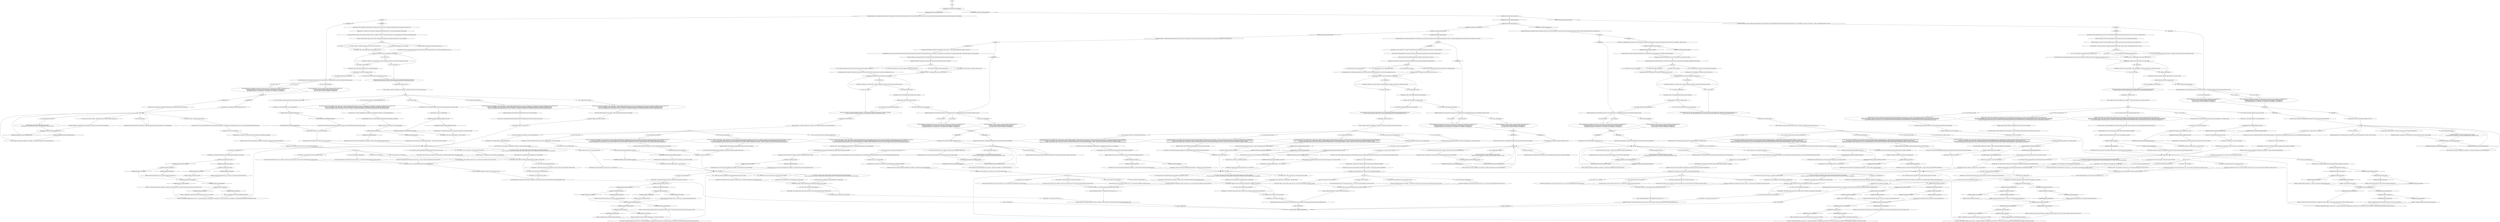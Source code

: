 # JAM / MONUMENT REFLECTION
# After the Tribunal, Harry reflects on the re-conceptualization of the horseback monument by Idiot Doom Spiral. (ULTRALIBERAL DREAM QUEST)
# ==================================================
digraph G {
	  0 [label="START"];
	  1 [label="input"];
	  2 [label="Physical Instrument: Why dwell on dead tissue? *Your* body survived the battle. *Your* muscles proved the mightier. Celebrate the living instead."];
	  3 [label="You: Maybe it's an honest portrait of who I am and what I've done."];
	  4 [label="Kim Kitsuragi: \"Never mind. Another question -- was it all worth it?\""];
	  5 [label="Kim Kitsuragi: \"Okay.\" The lieutenant snaps shut like a lily in the afternoon."];
	  6 [label="You: \"Do you think I was wrong? I'm sorry...\""];
	  7 [label="Horseback Monument: The thought rings hollow in your silent mind. It's even quieter on the roundabout, under the brilliant sun.\nThe thought rings hollow in your silent mind. It's even quieter on the roundabout, under the sodium lights.\nThe thought rings hollow in your silent mind. It's even quieter on the roundabout, in the falling rain.\nThe thought rings hollow in your silent mind. It's even quieter on the roundabout, in the falling snow."];
	  8 [label="You: Was it worth it?"];
	  9 [label="fiasco or not"];
	  10 [label="Savoir Faire: Spoken like a true hustler. We have a long way to go -- your net worth is still *nothing* if you factor in the tax!"];
	  11 [label="Jump to: [Untitled hub]"];
	  12 [label="Horseback Monument: The doom crier towers above, mounted on a horse. Numerous rods and ropes still hold the original reassemblage in place."];
	  13 [label="Endurance: Nothing wrong with raw ambition."];
	  14 [label="Savoir Faire: Yes, who are you talking about?"];
	  15 [label="Savoir Faire: Good -- take no responsibility for this disaster. It was supposed to *promote* you, not make people fear you."];
	  16 [label="You: \"100% worth it. I'd do it all over again -- but this time with more *profit*.\""];
	  17 [label="Horseback Monument: The thought rings hollow in your silent mind. It's even quieter on the roundabout, under the brilliant sun.\nThe thought rings hollow in your silent mind. It's even quieter on the roundabout, under the sodium lights.\nThe thought rings hollow in your silent mind. It's even quieter on the roundabout, in the falling rain.\nThe thought rings hollow in your silent mind. It's even quieter on the roundabout, in the falling snow."];
	  18 [label="Variable[\"jam.horseback_monument_reflection_shivers\"]"];
	  19 [label="Variable[\"jam.horseback_monument_reflection_shivers\"]", shape=diamond];
	  20 [label="!(Variable[\"jam.horseback_monument_reflection_shivers\"])", shape=diamond];
	  21 [label="You: Yes, let's get back to making money."];
	  22 [label="Kim Kitsuragi: He nods in hopes of humouring you then closes his eyes for half a beat. When he opens them, it's clear he has something to say to you..."];
	  23 [label="You: \"About what?\""];
	  24 [label="You: \"Even *I'm* not sure what that's supposed to be.\""];
	  25 [label="Kim Kitsuragi: \"About this... pursuit of wealth... pursuit of recognition.\" He looks up, trying to find a name for your actions."];
	  26 [label="Endurance: No, you should own up to it, claim it as *yours*. Forget about the haters."];
	  27 [label="Kim Kitsuragi: \"Tax? What tax? We're in Revachol.\" He looks around, as if looking for hidden taxation, then shakes his head."];
	  28 [label="Logic: Has The End not already come? Stones were wetted, bloods were coughed, the locals cast under greater shadow. Is this not inappropriate when tribute should instead be placed?"];
	  29 [label="Composure: Putting on a brave face and partying as hard as possible is the best way to get through tough times."];
	  30 [label="You: Yes, let's get back to making money."];
	  31 [label="fiasco or not"];
	  32 [label="Kim Kitsuragi: \"I don't think we have time for that. And even if we did, I doubt he's around anymore. Everyone's left.\""];
	  33 [label="Horseback Monument: The veiled figure above seems to agree.\nKing Filippe III, the Squanderer, the Greatest of the Filippian Kings of Revachol, agrees."];
	  34 [label="Jump to: [Untitled hub]"];
	  35 [label="IsKimHere()"];
	  36 [label="IsKimHere()", shape=diamond];
	  37 [label="!(IsKimHere())", shape=diamond];
	  38 [label="Horseback Monument: The disco sovereign above seems to agree.\nKing Filippe III, the Squanderer, the Greatest of the Filippian Kings of Revachol, agrees."];
	  39 [label="Kim Kitsuragi: \"Why did you do it?\""];
	  40 [label="You: \"The free market demands it.\""];
	  41 [label="Kim Kitsuragi: \"And was it all worth it?\""];
	  42 [label="You: \"It's not what I wanted. This is all Idiot Doom Spiral's work.\""];
	  43 [label="You: She will come back."];
	  44 [label="Rhetoric: Underpaying? But you paid the highest possible price!"];
	  45 [label="Savoir Faire: Honest. Maybe even *too* honest... Didn't we talk about giving back to the community?"];
	  46 [label="Kim Kitsuragi: He nods. The roundabout is quiet, almost eerily so under the brilliant sunlight. The tickets remain true to their duty -- except for a few that have come unstuck, now assigned to brushing dirt from the asphalt below...\nHe nods. The roundabout is quiet, almost eerily so under the sodium lights. The tickets remain true to their duty, ready for the night shift -- except for a few that have come unstuck, now assigned to brushing dirt from the asphalt below...\nHe nods. The roundabout is quiet, almost eerily so in the rain. The sodden tickets remain true to their duty against the storm -- except for a few that lie face down below, honourably drowned in a puddle...\nHe nods. The roundabout is quiet, almost eerily so in the snow. The tickets remain true to their duty, like a crowd of commuters huddled for warmth -- except for a few that have come unstuck, now assigned to raking the drifts below..."];
	  47 [label="Savoir Faire: Beauty doesn't cut it. We have a long way to go -- your net worth is still *nothing* if you factor in the tax!"];
	  48 [label="Savoir Faire: An Art Cop? No. You're a hustler -- and you've got a long way to go. Your net worth is still *nothing* if you factor in the tax!"];
	  49 [label="You: \"Wait, I want to talk to Idiot Doom Spiral first.\""];
	  50 [label="Variable[\"jam.horseback_monument_reflection_savvy_her\"]"];
	  51 [label="Variable[\"jam.horseback_monument_reflection_savvy_her\"]", shape=diamond];
	  52 [label="!(Variable[\"jam.horseback_monument_reflection_savvy_her\"])", shape=diamond];
	  53 [label="Horseback Monument: Petal wreaths cluster the monument in gloves of colour. Nectar scents the air and calls attention to the blossom. Atop it all sits a figure, veiled and black, sorrowful due to an unknown loss."];
	  54 [label="You: (Perform the Stations of the Breath.)"];
	  55 [label="Savoir Faire: Maybe... But we still have a long way to go -- your net worth is *nothing* if you factor in the tax!"];
	  56 [label="You: \"Okay, let me have one more look at the monument...\""];
	  57 [label="Kim Kitsuragi: He nods. The roundabout is quiet, almost eerily so under the brilliant sunlight. The penumbral griever is a silhouette against the bright sky, the flowers lifting him in requiem starting to wilt...\nHe nods. The roundabout is quiet, almost eerily so under the sodium lights. Darkness completely engulfs the penumbral griever. The flowers lifting him in requiem are starting to wilt...\nHe nods. The roundabout is quiet, almost eerily so in the rain. Drops fall like tears down the veil of the penumbral griever, while a few fallen petals drift like funerary boats downstream, weeping into drains...\nHe nods. The roundabout is quiet, almost eerily so in the snow. The penumbral griever cuts black his misery against the white weather. The flowers lifting him in requiem are starting to wilt in the cold..."];
	  58 [label="You: \"I really don't need to be judged like this, especially after the amount of tax I've paid.\""];
	  59 [label="Savoir Faire: Still keeping the superstar dream alive..."];
	  60 [label="Kim Kitsuragi: \"You managed to gather quite a fortune, kicked off by underpaying a young artist...\""];
	  61 [label="Rhetoric: Underpaying? But you paid the highest possible price!"];
	  62 [label="Conceptualization: 'Gone rogue'? No, Idiot Doom Spiral has finally achieved something *remarkable*."];
	  63 [label="Kim Kitsuragi: \"Ah yes. Spoken like a true businessman.\" He smiles gently."];
	  64 [label="You: \"Actually, I'd prefer silence.\""];
	  65 [label="Empathy: Demands *what*? Endless reconceptualization? The lives we lost? The charade?"];
	  66 [label="You: \"Hey, it's the system. I did my best to support artists, employ people, give back to the community.\"\n\"Hey, it's the system. I did my best to support artists, employ people, give back to the community. Even told Idiot Doom Spiral to stop drinking.\""];
	  67 [label="You: \"Makes you proud to be part of the RCM.\""];
	  68 [label="Kim Kitsuragi: \"I don't think we have time for that. And even if we did, I doubt he's around anymore. Everyone's left.\""];
	  69 [label="Empathy: And don't forget about the lying..."];
	  70 [label="Kim Kitsuragi: \"And was it all worth it?\""];
	  71 [label="Kim Kitsuragi: He nods. The roundabout is quiet, almost eerily so under the brilliant sunlight. The tickets remain true to their duty -- except for a few that have come unstuck, now assigned to brushing dirt from the asphalt below...\nHe nods. The roundabout is quiet, almost eerily so under the sodium lights. The tickets remain true to their duty, ready for the night shift -- except for a few that have come unstuck, now assigned to brushing dirt from the asphalt below...\nHe nods. The roundabout is quiet, almost eerily so in the rain. The sodden tickets remain true to their duty against the storm -- except for a few that lie face down below, honourably drowned in a puddle...\nHe nods. The roundabout is quiet, almost eerily so in the snow. The tickets remain true to their duty, like a crowd of commuters huddled for warmth -- except for a few that have come unstuck, now assigned to raking the drifts below..."];
	  72 [label="Kim Kitsuragi: \"Alright, shall we? We still have some things left to do before we can go home.\""];
	  73 [label="Kim Kitsuragi: \"Who?\" The lieutenant meets your eyes with a questioning glance -- then looks up again."];
	  74 [label="Empathy: People are trying to mourn and all they can hear are those little tickets flapping in their ears."];
	  75 [label="next hub"];
	  76 [label="Rhetoric: You *had to* pay her so little, otherwise you wouldn't have made any profit -- and if you don't make a profit, you don't have money to invest!"];
	  77 [label="Horseback Monument: Wind blows hard enough to chip away at the edges of the paint. The bright rebellion is already starting to dull..."];
	  78 [label="Half Light: Look -- up there! It is he who sirens. Syntagmatarchis Trypa! Here, upon us, to warn of the mangy jowls of The Gloaming."];
	  79 [label="Interfacing: Such busy fingers. Each ticket written by hand, ripped from the pad, then pressed against the metal until stuck."];
	  80 [label="Empathy: And don't forget about the way you conned an honest pawnshop owner."];
	  81 [label="Kim Kitsuragi: \"A fitting testament to the lives lost,\" the lieutenant says as he turns toward the plaza. He holds one hand against his chest, the other is outstretched -- palm flat to the air."];
	  82 [label="Variable[\"yard.hanged_composure_stations\"]"];
	  83 [label="Variable[\"yard.hanged_composure_stations\"]", shape=diamond];
	  84 [label="!(Variable[\"yard.hanged_composure_stations\"])", shape=diamond];
	  85 [label="Composure: That's a variation of the Stations of the Breath. It's used when the body of the deceased is not available to hold a hand against."];
	  86 [label="Jump to: [Untitled hub]"];
	  87 [label="You: \"It's not what I wanted. This is all Idiot Doom Spiral's work.\""];
	  88 [label="Horseback Monument: Your mind is silent, just like the roundabout under the brilliant sun.\nYour mind is silent, just like the roundabout under the sodium lights.\nYour mind is silent, just like the roundabout in the falling rain.\nYour mind is silent, just like the roundabout in the falling snow."];
	  89 [label="You: Was it worth it?"];
	  90 [label="IsKimHere()"];
	  91 [label="IsKimHere()", shape=diamond];
	  92 [label="!(IsKimHere())", shape=diamond];
	  93 [label="You: \"100% worth it. I'd do it all over again -- but this time with more *profit*.\""];
	  94 [label="Variable[\"cargo.mrlb_hustle_lie_success\"]"];
	  95 [label="Variable[\"cargo.mrlb_hustle_lie_success\"]", shape=diamond];
	  96 [label="!(Variable[\"cargo.mrlb_hustle_lie_success\"])", shape=diamond];
	  97 [label="Endurance: Nothing wrong with raw ambition."];
	  98 [label="You: \"It's a job well done. Any happiness should be reserved for now.\""];
	  99 [label="Variable[\"whirling.orb_ultraliberal_blamed_superstar\"]"];
	  100 [label="Variable[\"whirling.orb_ultraliberal_blamed_superstar\"]", shape=diamond];
	  101 [label="!(Variable[\"whirling.orb_ultraliberal_blamed_superstar\"])", shape=diamond];
	  102 [label="You: \"Okay, let me have one more look at the monument...\""];
	  103 [label="Variable[\"canal.light_lowest_shares\"]"];
	  104 [label="Variable[\"canal.light_lowest_shares\"]", shape=diamond];
	  105 [label="!(Variable[\"canal.light_lowest_shares\"])", shape=diamond];
	  106 [label="Kim Kitsuragi: \"But was it all worth it? Everything that came before -- Cindy, the stocks, the thing with Idiot Doom Spiral...\""];
	  107 [label="worth it hub"];
	  108 [label="Variable[\"jam.horseback_monument_reflection_savvy_her\"]"];
	  109 [label="Variable[\"jam.horseback_monument_reflection_savvy_her\"]", shape=diamond];
	  110 [label="!(Variable[\"jam.horseback_monument_reflection_savvy_her\"])", shape=diamond];
	  111 [label="Esprit de Corps: A white lie -- of course he has opinions."];
	  112 [label="Kim Kitsuragi: \"Who?\" The lieutenant meets your eyes with a questioning glance -- then looks up again."];
	  113 [label="Savoir Faire: An Apocalypse Cop? No. You're a hustler -- and you've got a long way to go. Your net worth is still *nothing* if you factor in the tax!"];
	  114 [label="Kim Kitsuragi: \"You managed to gather quite a fortune, kicked off by underpaying a young artist...\""];
	  115 [label="Savoir Faire: Yes, who are you talking about?"];
	  116 [label="Kim Kitsuragi: \"Sure, whenever you're ready.\""];
	  117 [label="Esprit de Corps: A white lie -- of course he has opinions."];
	  118 [label="You: It's very on brand. We can work with it."];
	  119 [label="You: \"Relax, Kim. I'm just playing. Ask your questions.\""];
	  120 [label="You: \"To win her back.\""];
	  121 [label="Kim Kitsuragi: He nods. The roundabout is quiet, almost eerily so under the brilliant sunlight. The formless complexion glows at the centre, while the old architecture surrounding it groans in the heat with looming irrelevance...\nHe nods. The roundabout is quiet, almost eerily so under the sodium lights. The formless complexion glows at the centre, each street lamp failing to replicate the shining brilliance of its rebellion...\nHe nods. The roundabout is quiet, almost eerily so in the rain. The painted surface at the centre welcomes the droplets like a water slide. Around it, the coast's older architecture enjoys nothing but slow erosion...\nHe nods. The roundabout is quiet, almost eerily so in the snow. The paint is a runny yolk at the centre, the birth cell of a new style -- ready to be dipped into and nourish the youth with sticky inspiration..."];
	  122 [label="You: It's very on brand. We can work with it."];
	  123 [label="fiasco or not"];
	  124 [label="Savoir Faire: Come on, we've stood here long enough. And money doesn't sleep."];
	  125 [label="Endurance: Nothing to see here but disrespect. The old figure will outlive this pathetic lick of paint. The past always endures."];
	  126 [label="Variable[\"plaza.ultralib_monument_apocalypse\"]"];
	  127 [label="Variable[\"plaza.ultralib_monument_apocalypse\"]", shape=diamond];
	  128 [label="!(Variable[\"plaza.ultralib_monument_apocalypse\"])", shape=diamond];
	  129 [label="Kim Kitsuragi: He holds the position for two seconds, then relaxes, turning to face you..."];
	  130 [label="Kim Kitsuragi: \"One more question, if you don't mind -- was it all worth it?\""];
	  131 [label="Endurance: Nothing wrong with raw ambition."];
	  132 [label="worth it hub"];
	  133 [label="Kim Kitsuragi: \"Tax? What tax? We're in Revachol.\" He looks around, as if looking for hidden taxation, then shakes his head."];
	  134 [label="You: \"What are you talking about?\""];
	  135 [label="Horseback Monument: A bright chromatic splash lounges across the surface of the monument. It's not obvious if the paint has any intentional form or if it being there in the first place is statement enough."];
	  136 [label="Variable[\"jam.horseback_monument_reflection_savvy_her\"]"];
	  137 [label="Variable[\"jam.horseback_monument_reflection_savvy_her\"]", shape=diamond];
	  138 [label="!(Variable[\"jam.horseback_monument_reflection_savvy_her\"])", shape=diamond];
	  139 [label="You: (Shrug.)"];
	  140 [label="Kim Kitsuragi: \"Sure, whenever you're ready.\""];
	  141 [label="Kim Kitsuragi: He nods. The roundabout is quiet, almost eerily so under the brilliant sun. The king of disco is lit up like a stage, anticipating a funky beat that will never come...\nHe nods. The roundabout is quiet, almost eerily so under the sodium lights. The apricot sceptre illuminates the disco king like a beacon in the dark, calling all dancers to wait for the drop of the next funky beat...\nHe nods. The roundabout is quiet, almost eerily so in the rain. Drops fall around the apricot sceptre and bounce off the glitter balls, yet the noble king of disco still hunts unperturbed for the next funky beat...\nHe nods. The roundabout is quiet, almost eerily so in the snow. The apricot sceptre glows fiercer upon the white sheets, held up by the frozen king of disco who hunts for the next funky beat..."];
	  142 [label="Shivers: A figure in a day dress, cuddled up in an armchair... she looks up and smiles at you across the living room."];
	  143 [label="You: \"I wanted better for myself.\""];
	  144 [label="Conceptualization: Don't you see? Idiot Doom Spiral has finally achieved something *remarkable*."];
	  145 [label="You: It's fucking lonely at the top."];
	  146 [label="Variable[\"whirling.orb_ultraliberal_blamed_apoco\"]"];
	  147 [label="Variable[\"whirling.orb_ultraliberal_blamed_apoco\"]", shape=diamond];
	  148 [label="!(Variable[\"whirling.orb_ultraliberal_blamed_apoco\"])", shape=diamond];
	  149 [label="Horseback Monument: The doom crier above seems to agree.\nKing Filippe III, the Squanderer, the Greatest of the Filippian Kings of Revachol, agrees."];
	  150 [label="You: \"About what?\""];
	  151 [label="You: \"Thanks.\" (Keep staring at the monument.)"];
	  152 [label="Horseback Monument: Your eyes glide over the horse, over its patina green coat. Something about the mount's sad animal-eyes makes you pause..."];
	  153 [label="You: Was it worth it?"];
	  154 [label="Savoir Faire: No, the free market demands something much more PR-friendly than what Idiot Doom Spiral has done here."];
	  155 [label="Kim Kitsuragi: He nods. The roundabout is quiet, almost eerily so under the brilliant sunlight. The tickets remain true to their duty -- except for a few that have come unstuck, now assigned to brushing dirt from the asphalt below...\nHe nods. The roundabout is quiet, almost eerily so under the sodium lights. The tickets remain true to their duty, ready for the night shift -- except for a few that have come unstuck, now assigned to brushing dirt from the asphalt below...\nHe nods. The roundabout is quiet, almost eerily so in the rain. The sodden tickets remain true to their duty against the storm -- except for a few that lie face down below, honourably drowned in a puddle...\nHe nods. The roundabout is quiet, almost eerily so in the snow. The tickets remain true to their duty, like a crowd of commuters huddled for warmth -- except for a few that have come unstuck, now assigned to raking the drifts below..."];
	  156 [label="Kim Kitsuragi: \"Ah yes. Spoken like a true businessman.\" He smiles gently."];
	  157 [label="Kim Kitsuragi: He nods, eyes still on the ticket creature above, on the hundreds of parking notes rustling like feathers in the cold air.\nHe nods, eyes still on the ticket creature above, on the hundreds of parking notes rustling like feathers in the dark."];
	  158 [label="You: \"It's setting a precedent. We must overwrite the harms of the past with the glory of the future.\""];
	  159 [label="Kim Kitsuragi: \"Detective, I have a few questions if you don't mind...\""];
	  160 [label="Savoir Faire: The lieutenant speaks as if you're *rich* -- a common misconception -- especially if you count the tax. No, we've got a long way to go before we can feel financially comfortable. The hustle never stops!"];
	  161 [label="Rhetoric: Underpaying? You paid according to the market -- not too much, not too little..."];
	  162 [label="Kim Kitsuragi: \"But was it all worth it? Everything that came before -- Cindy, the stocks, the thing with Idiot Doom Spiral...\""];
	  163 [label="You: Yes, let's get back to making money."];
	  164 [label="Conceptualization: Don't you see? Idiot Doom Spiral has finally achieved something *remarkable*."];
	  165 [label="Variable[\"canal.light_lowest_shares\"]"];
	  166 [label="Variable[\"canal.light_lowest_shares\"]", shape=diamond];
	  167 [label="!(Variable[\"canal.light_lowest_shares\"])", shape=diamond];
	  168 [label="Variable[\"plaza.ultralib_monument_boring\"]"];
	  169 [label="Variable[\"plaza.ultralib_monument_boring\"]", shape=diamond];
	  170 [label="!(Variable[\"plaza.ultralib_monument_boring\"])", shape=diamond];
	  171 [label="Empathy: And don't forget about the lying... or the way you conned an honest pawnshop owner."];
	  172 [label="Horseback Monument: The veiled figure towers above, mounted on a horse. Numerous rods and ropes still hold the original reassemblage in place."];
	  173 [label="You: \"It's a shame we can't all know the victories afforded by hardened flesh.\""];
	  174 [label="Variable[\"pier.cindy_art_paid_max\"]"];
	  175 [label="Variable[\"pier.cindy_art_paid_max\"]", shape=diamond];
	  176 [label="!(Variable[\"pier.cindy_art_paid_max\"])", shape=diamond];
	  177 [label="Composure: Yes, it's not very good for PR..."];
	  178 [label="You: \"Thanks.\" (Keep staring at the monument.)"];
	  179 [label="Kim Kitsuragi: \"I don't think anything. I'm just asking questions.\""];
	  180 [label="Kim Kitsuragi: He nods. The roundabout is quiet, almost eerily so under the brilliant sunlight. The penumbral griever is a silhouette against the bright sky, the flowers lifting him in requiem starting to wilt...\nHe nods. The roundabout is quiet, almost eerily so under the sodium lights. Darkness completely engulfs the penumbral griever. The flowers lifting him in requiem are starting to wilt...\nHe nods. The roundabout is quiet, almost eerily so in the rain. Drops fall like tears down the veil of the penumbral griever, while a few fallen petals drift like funerary boats downstream, weeping into drains...\nHe nods. The roundabout is quiet, almost eerily so in the snow. The penumbral griever cuts black his misery against the white weather. The flowers lifting him in requiem are starting to wilt in the cold..."];
	  181 [label="Kim Kitsuragi: \"You managed to gather quite a fortune, kicked off by underpaying a young artist...\""];
	  182 [label="Variable[\"jam.horseback_monument_reflection_savvy_her\"]"];
	  183 [label="Variable[\"jam.horseback_monument_reflection_savvy_her\"]", shape=diamond];
	  184 [label="!(Variable[\"jam.horseback_monument_reflection_savvy_her\"])", shape=diamond];
	  185 [label="Horseback Monument: A cardboard sign hangs from the arm pointing out to sea. Written in shaky marker pen are the words: 'PALE SWALLOWS ALL'. What was once a gesture of great power has been hijacked to signal the ceaseless march of annihilation."];
	  186 [label="IsKimHere()"];
	  187 [label="IsKimHere()", shape=diamond];
	  188 [label="!(IsKimHere())", shape=diamond];
	  189 [label="You: \"No, I don't mind.\""];
	  190 [label="You: \"I'd be happier if I was blasting some chem right now.\""];
	  191 [label="Esprit de Corps: Somewhere in a hospital bed the lieutenant turns onto his side, feverish and exhausted..."];
	  192 [label="Variable[\"pier.cindy_art_paid_max\"]"];
	  193 [label="Variable[\"pier.cindy_art_paid_max\"]", shape=diamond];
	  194 [label="!(Variable[\"pier.cindy_art_paid_max\"])", shape=diamond];
	  195 [label="You: \"It's not what I wanted. This is all Idiot Doom Spiral's work.\""];
	  196 [label="Kim Kitsuragi: \"Hard to disagree with the sentiment considering what we just survived.\" The lieutenant solemnly looks toward the plaza, then turns to you."];
	  197 [label="Rhetoric: You *had to* pay her so little, otherwise you wouldn't have made any profit -- and if you don't make a profit, you don't have money to invest!"];
	  198 [label="Empathy: And don't forget about the lying..."];
	  199 [label="Variable[\"jam.horseback_monument_reflection_shivers\"]"];
	  200 [label="Variable[\"jam.horseback_monument_reflection_shivers\"]", shape=diamond];
	  201 [label="!(Variable[\"jam.horseback_monument_reflection_shivers\"])", shape=diamond];
	  202 [label="worth it hub"];
	  203 [label="You: \"No, I don't mind.\""];
	  204 [label="boring hub"];
	  205 [label="next hub"];
	  206 [label="You: Go away, stupid thoughts."];
	  207 [label="You: \"Okay, let me have one more look at the monument...\""];
	  208 [label="Kim Kitsuragi: \"I don't think anything. I'm just asking questions.\""];
	  209 [label="Shivers: A figure in a day dress, cuddled up in an armchair... she looks up and smiles at you across the living room."];
	  210 [label="You: \"That's what you get when you commission a drunk, I guess.\""];
	  211 [label="Kim Kitsuragi: He nods. The roundabout is quiet, almost eerily so under the brilliant sunlight. The formless complexion glows at the centre, while the old architecture surrounding it groans in the heat with looming irrelevance...\nHe nods. The roundabout is quiet, almost eerily so under the sodium lights. The formless complexion glows at the centre, each street lamp failing to replicate the shining brilliance of its rebellion...\nHe nods. The roundabout is quiet, almost eerily so in the rain. The painted surface at the centre welcomes the droplets like a water slide. Around it, the coast's older architecture enjoys nothing but slow erosion...\nHe nods. The roundabout is quiet, almost eerily so in the snow. The paint is a runny yolk at the centre, the birth cell of a new style -- ready to be dipped into and nourish the youth with sticky inspiration..."];
	  212 [label="Savoir Faire: Yes, who are you talking about?"];
	  213 [label="Kim Kitsuragi: \"Ah yes. Spoken like a true businessman.\" He smiles gently."];
	  214 [label="You: Savvy, hey Savvy... where did you go?! Talk to me!"];
	  215 [label="Jump to: [Horseback Monument: \"The disco danseur towers above, mou...\"]"];
	  216 [label="Variable[\"canal.light_lowest_shares\"]"];
	  217 [label="Variable[\"canal.light_lowest_shares\"]", shape=diamond];
	  218 [label="!(Variable[\"canal.light_lowest_shares\"])", shape=diamond];
	  219 [label="Esprit de Corps: Somewhere in a hospital bed the lieutenant turns onto his side, feverish and exhausted..."];
	  220 [label="Kim Kitsuragi: \"About this... pursuit of wealth... pursuit of recognition.\" He looks up, trying to find a name for your actions."];
	  221 [label="next hub"];
	  222 [label="IsKimHere()"];
	  223 [label="IsKimHere()", shape=diamond];
	  224 [label="!(IsKimHere())", shape=diamond];
	  225 [label="Kim Kitsuragi: \"Who?\" The lieutenant meets your eyes with a questioning glance -- then looks up again."];
	  226 [label="Kim Kitsuragi: \"One more question, if you don't mind -- was it all worth it?\""];
	  227 [label="You: \"Hey, it's the system. I did my best to support artists, employ people, give back to the community.\"\n\"Hey, it's the system. I did my best to support artists, employ people, give back to the community. Even told Idiot Doom Spiral to stop drinking.\""];
	  228 [label="Endurance: No, you should own up to it, claim it as *yours*. Forget about the haters."];
	  229 [label="You: It's very on brand. We can work with it."];
	  230 [label="You: \"To win her back.\""];
	  231 [label="Horseback Monument: The thought rings hollow in your silent mind. It's even quieter on the roundabout, under the brilliant sun.\nThe thought rings hollow in your silent mind. It's even quieter on the roundabout, under the sodium lights.\nThe thought rings hollow in your silent mind. It's even quieter on the roundabout, in the falling rain.\nThe thought rings hollow in your silent mind. It's even quieter on the roundabout, in the falling snow."];
	  232 [label="You: (Shout.) \"Listen to your leader, people of the coast -- the worst is yet to come!\""];
	  233 [label="You: \"This is only the beginning.\" (Grin wickedly.)"];
	  234 [label="You: (Nod.)"];
	  235 [label="Variable[\"pier.cindy_art_paid_minumum\"]"];
	  236 [label="Variable[\"pier.cindy_art_paid_minumum\"]", shape=diamond];
	  237 [label="!(Variable[\"pier.cindy_art_paid_minumum\"])", shape=diamond];
	  238 [label="why hub"];
	  239 [label="Horseback Monument: A seagull lands on the monument, surveying the town below. Then it takes off again."];
	  240 [label="Kim Kitsuragi: He nods. The roundabout is quiet, almost eerily so under the brilliant sunlight. The doom crier waits to be swallowed by the bright sky, his cardboard omen flapping in the wind like live bait...\nHe nods. The roundabout is quiet, almost eerily so under the sodium lights. The doom crier embraces the blackened sky, his cardboard omen hiding its ill fortune in the dark...\nHe nods. The roundabout is quiet, almost eerily so in the rain. The doom crier welcomes the wet erosion, his cardboard omen starting to sag under the weight of the weather...\nHe nods. The roundabout is quiet, almost eerily so in the snow. The doom crier embraces the deathly cold, his cardboard omen dusted with what looks like sky-fallen ash..."];
	  241 [label="Kim Kitsuragi: \"Alright, shall we? We still have some things left to do before we can go home.\""];
	  242 [label="You: \"I wanted better for myself.\""];
	  243 [label="Savoir Faire: Spoken like a true hustler. We have a long way to go -- your net worth is still *nothing* if you factor in the tax!"];
	  244 [label="Kim Kitsuragi: \"Is this a parody? It's... not bad.\" The lieutenant looks towards the plaza and sighs. \"We're lucky to to be able to enjoy this.\""];
	  245 [label="Conceptualization: Don't you see? Idiot Doom Spiral has finally achieved something *remarkable*."];
	  246 [label="You: \"Gives me the itch to write a ticket myself, actually.\""];
	  247 [label="Variable[\"pier.cindy_art_paid_minumum\"]"];
	  248 [label="Variable[\"pier.cindy_art_paid_minumum\"]", shape=diamond];
	  249 [label="!(Variable[\"pier.cindy_art_paid_minumum\"])", shape=diamond];
	  250 [label="Kim Kitsuragi: \"Khm,\" the lieutenant clears his throat, keen to move on."];
	  251 [label="Horseback Monument: The ticket creature above seems to agree.\nKing Filippe III, the Squanderer, the Greatest of the Filippian Kings of Revachol, agrees."];
	  252 [label="Variable[\"canal.light_lowest_shares\"]"];
	  253 [label="Variable[\"canal.light_lowest_shares\"]", shape=diamond];
	  254 [label="!(Variable[\"canal.light_lowest_shares\"])", shape=diamond];
	  255 [label="You: \"I really don't need to be judged like this, especially after the amount of tax I've paid.\""];
	  256 [label="why hub"];
	  257 [label="You: \"It's not what I wanted. This is all Idiot Doom Spiral's work.\""];
	  258 [label="Kim Kitsuragi: \"Sure, whenever you're ready.\""];
	  259 [label="Savoir Faire: Come on, we've stood here long enough. And money doesn't sleep."];
	  260 [label="You: \"Actually, I'd prefer silence.\""];
	  261 [label="Horseback Monument: A seagull lands on the monument, surveying the town below. Then it takes off again."];
	  262 [label="You: \"The free market demands it.\""];
	  263 [label="You: \"To win her back.\""];
	  264 [label="superstar hub"];
	  265 [label="You: She will come back."];
	  266 [label="You: It's fucking lonely at the top."];
	  267 [label="Kim Kitsuragi: \"And was it all worth it?\""];
	  268 [label="Kim Kitsuragi: He nods. The roundabout is quiet, almost eerily so under the brilliant sun. The king of disco is lit up like a stage, anticipating a funky beat that will never come...\nHe nods. The roundabout is quiet, almost eerily so under the sodium lights. The apricot sceptre illuminates the disco king like a beacon in the dark, calling all dancers to wait for the drop of the next funky beat...\nHe nods. The roundabout is quiet, almost eerily so in the rain. Drops fall around the apricot sceptre and bounce off the glitter balls, yet the noble king of disco still hunts unperturbed for the next funky beat...\nHe nods. The roundabout is quiet, almost eerily so in the snow. The apricot sceptre glows fiercer upon the white sheets, held up by the frozen king of disco who hunts for the next funky beat..."];
	  269 [label="Kim Kitsuragi: \"Khm,\" the lieutenant clears his throat, keen to move on."];
	  270 [label="Kim Kitsuragi: \"Tax? What tax? We're in Revachol.\" He looks around, as if looking for hidden taxation, then shakes his head."];
	  271 [label="Electrochemistry: He's talking about pussy. Our guy's gonna be *swimming* in it now that he's loaded!"];
	  272 [label="You: A fiasco?! No, it's beautiful..."];
	  273 [label="Savoir Faire: The lieutenant speaks as if you're *rich* -- a common misconception -- especially if you count the tax. No, we've got a long way to go before we can feel financially comfortable. The hustle never stops!"];
	  274 [label="next hub"];
	  275 [label="Kim Kitsuragi: \"But was it all worth it? Everything that came before -- Cindy, the stocks, the thing with Idiot Doom Spiral...\""];
	  276 [label="You: It's fucking lonely at the top."];
	  277 [label="Rhetoric: You *had to* pay her so little, otherwise you wouldn't have made any profit -- and if you don't make a profit, you don't have money to invest!"];
	  278 [label="Kim Kitsuragi: He nods in dutiful agreement then closes his eyes for half a beat. When he opens them, it's clear he has something to say to you..."];
	  279 [label="Composure: Yes, it's not very good for PR..."];
	  280 [label="Conceptualization: 'Gone rogue'? No, Idiot Doom Spiral has finally achieved something *remarkable*."];
	  281 [label="Kim Kitsuragi: \"Never mind. Another question -- was it all worth it?\""];
	  282 [label="You: \"About what?\""];
	  283 [label="You: \"Thanks.\" (Keep staring at the monument.)"];
	  284 [label="Savoir Faire: A Boring Cop? No. You're a hustler -- and you've got a long way to go. Your net worth is still *nothing* if you factor in the tax!"];
	  285 [label="You: \"Khm, that was an inappropriate joke. Ask your questions.\""];
	  286 [label="You: Net worth, net worth, net worth... At least I've got my net worth! Watch the numbers go by."];
	  287 [label="You: \"I wanted better for myself.\""];
	  288 [label="Variable[\"canal.light_lowest_shares\"]"];
	  289 [label="Variable[\"canal.light_lowest_shares\"]", shape=diamond];
	  290 [label="!(Variable[\"canal.light_lowest_shares\"])", shape=diamond];
	  291 [label="Variable[\"canal.light_lowest_shares\"]"];
	  292 [label="Variable[\"canal.light_lowest_shares\"]", shape=diamond];
	  293 [label="!(Variable[\"canal.light_lowest_shares\"])", shape=diamond];
	  294 [label="Savoir Faire: Spoken like a true hustler. We have a long way to go -- your net worth is still *nothing* if you factor in the tax!"];
	  295 [label="You: A fiasco?! No, it's beautiful..."];
	  296 [label="Kim Kitsuragi: \"But was it all worth it? Everything that came before -- Cindy, the stocks, even the street lamp.\""];
	  297 [label="You: \"Wait, I want to talk to Idiot Doom Spiral first.\""];
	  298 [label="Variable[\"jam.horseback_monument_reflection_shivers\"]"];
	  299 [label="Variable[\"jam.horseback_monument_reflection_shivers\"]", shape=diamond];
	  300 [label="!(Variable[\"jam.horseback_monument_reflection_shivers\"])", shape=diamond];
	  301 [label="Kim Kitsuragi: \"Ah yes. Spoken like a true businessman.\" He smiles gently."];
	  302 [label="Rhetoric: You *had to* pay her so little, otherwise you wouldn't have made any profit -- and if you don't make a profit, you don't have money to invest!"];
	  303 [label="Empathy: And don't forget about the lying... or the way you conned an honest pawnshop owner."];
	  304 [label="Kim Kitsuragi: \"About this... pursuit of wealth... pursuit of recognition.\" He looks up, trying to find a name for your actions."];
	  305 [label="Kim Kitsuragi: He nods, eyes still on the megastar above, his face tinged by the citrus beams warming the cold air.\nHe nods, eyes still on the disco danseur above, his face tinged by the citrus beams illuminating the dark."];
	  306 [label="Savoir Faire: No, the free market demands something much more PR-friendly than what Idiot Doom Spiral has done here."];
	  307 [label="Kim Kitsuragi: \"Sure, whenever you're ready.\""];
	  308 [label="Variable[\"pier.cindy_art_paid_max\"]"];
	  309 [label="Variable[\"pier.cindy_art_paid_max\"]", shape=diamond];
	  310 [label="!(Variable[\"pier.cindy_art_paid_max\"])", shape=diamond];
	  311 [label="Kim Kitsuragi: \"Never mind. Another question -- was it all worth it?\""];
	  312 [label="You: \"I really don't need to be judged like this, especially after the amount of tax I've paid.\""];
	  313 [label="Endurance: No, you should own up to it, claim it as *yours*. Forget about the haters."];
	  314 [label="Kim Kitsuragi: \"Okay.\" The lieutenant snaps shut like a world-ending implosion."];
	  315 [label="Variable[\"jam.horseback_monument_reflection_savvy_her\"]"];
	  316 [label="Variable[\"jam.horseback_monument_reflection_savvy_her\"]", shape=diamond];
	  317 [label="!(Variable[\"jam.horseback_monument_reflection_savvy_her\"])", shape=diamond];
	  318 [label="Jump to: [Untitled hub]"];
	  319 [label="Horseback Monument: The ticket creature towers above, mounted on a horse. Numerous rods and ropes still hold the original reassemblage in place."];
	  320 [label="IsKimHere()"];
	  321 [label="IsKimHere()", shape=diamond];
	  322 [label="!(IsKimHere())", shape=diamond];
	  323 [label="Empathy: Demands *what*? Endless reconceptualization? The lives we lost? The charade?"];
	  324 [label="You: \"Actually, I'd prefer silence.\""];
	  325 [label="You: \"I wanted better for myself.\""];
	  326 [label="You: \"Actually, I'd prefer silence.\""];
	  327 [label="Horseback Monument: The thought rings hollow in your silent mind. It's even quieter on the roundabout, under the brilliant sun.\nThe thought rings hollow in your silent mind. It's even quieter on the roundabout, under the sodium lights.\nThe thought rings hollow in your silent mind. It's even quieter on the roundabout, in the falling rain.\nThe thought rings hollow in your silent mind. It's even quieter on the roundabout, in the falling snow."];
	  328 [label="Horseback Monument: The defaced statue above seems to agree.\nKing Filippe III, the Squanderer, the Greatest of the Filippian Kings of Revachol, agrees."];
	  329 [label="Horseback Monument: Your eyes glide over the horse, over its patina green coat. Something about the mount's sad animal-eyes makes you pause..."];
	  330 [label="You: \"Hey, it's the system. I did my best to support artists, employ people, give back to the community.\"\n\"Hey, it's the system. I did my best to support artists, employ people, give back to the community. Even told Idiot Doom Spiral to stop drinking.\""];
	  331 [label="Kim Kitsuragi: \"And was it all worth it?\""];
	  332 [label="Empathy: And don't forget about the way you conned an honest pawnshop owner."];
	  333 [label="Jump to: [Horseback Monument: \"The veiled figure towers above, mou...\"]"];
	  334 [label="Suggestion: No need to act out of line here. It may even be wise to bow your head out of respect."];
	  335 [label="Variable[\"canal.light_paid_shares\"]"];
	  336 [label="Variable[\"canal.light_paid_shares\"]", shape=diamond];
	  337 [label="!(Variable[\"canal.light_paid_shares\"])", shape=diamond];
	  338 [label="Kim Kitsuragi: \"Sure, whenever you're ready.\""];
	  339 [label="Savoir Faire: Savvy's here, watching the little *fiasco* of the horseback monument. You should distance yourself from this project. Say it's your Personal Brand Strategist gone rogue."];
	  340 [label="Kim Kitsuragi: \"Ah yes. Spoken like a true philanthropist.\" He smiles gently."];
	  341 [label="Variable[\"whirling.orb_ultraliberal_blamed_sorry\"]"];
	  342 [label="Variable[\"whirling.orb_ultraliberal_blamed_sorry\"]", shape=diamond];
	  343 [label="!(Variable[\"whirling.orb_ultraliberal_blamed_sorry\"])", shape=diamond];
	  344 [label="Horseback Monument: A mosaic of parking tickets cover the bronze horse and rider. Each one bears the same message from patrolman to culprit. 'This vehicle's parking permit has expired. Please pay your fines and move along.'"];
	  345 [label="Rhetoric: Underpaying? You paid according to the market -- not too much, not too little..."];
	  346 [label="Empathy: Demands *what*? Endless reconceptualization? The lives we lost? The charade?"];
	  347 [label="Kim Kitsuragi: \"I don't think anything. I'm just asking questions.\""];
	  348 [label="Kim Kitsuragi: He nods. The roundabout is quiet, almost eerily so under the brilliant sun. The king of disco is lit up like a stage, anticipating a funky beat that will never come...\nHe nods. The roundabout is quiet, almost eerily so under the sodium lights. The apricot sceptre illuminates the disco king like a beacon in the dark, calling all dancers to wait for the drop of the next funky beat...\nHe nods. The roundabout is quiet, almost eerily so in the rain. Drops fall around the apricot sceptre and bounce off the glitter balls, yet the noble king of disco still hunts unperturbed for the next funky beat...\nHe nods. The roundabout is quiet, almost eerily so in the snow. The apricot sceptre glows fiercer upon the white sheets, held up by the frozen king of disco who hunts for the next funky beat..."];
	  349 [label="Savoir Faire: Savvy's here, watching the little *fiasco* of the horseback monument. You should distance yourself from this project. Say it's your Personal Brand Strategist gone rogue."];
	  350 [label="Horseback Monument: One of the lights flickers and abandons a part of the bronze figure to the murk, if only for a second..."];
	  351 [label="You: \"100% worth it. I'd do it all over again -- but this time with more *profit*.\""];
	  352 [label="You: Maybe it's an honest portrait of who I am and what I've done."];
	  353 [label="You: Was it worth it?"];
	  354 [label="You: \"No, I don't mind.\""];
	  355 [label="Variable[\"canal.light_paid_shares\"]"];
	  356 [label="Variable[\"canal.light_paid_shares\"]", shape=diamond];
	  357 [label="!(Variable[\"canal.light_paid_shares\"])", shape=diamond];
	  358 [label="Empathy: And don't forget about the lying... or the way you conned an honest pawnshop owner."];
	  359 [label="Kim Kitsuragi: \"About this... pursuit of wealth... pursuit of recognition.\" He looks up, trying to find a name for your actions."];
	  360 [label="You: \"What are you talking about?\""];
	  361 [label="Kim Kitsuragi: \"But was it all worth it? Everything that came before -- Cindy, the stocks, even the street lamp.\""];
	  362 [label="You: \"What you're seeing here is a total lack of appreciation for both art *and* history.\""];
	  363 [label="Esprit de Corps: Somewhere in a hospital bed the lieutenant turns onto his side, feverish and exhausted..."];
	  364 [label="You: I've made it."];
	  365 [label="You: \"Why do you think we do anything? It's the question behind all art.\""];
	  366 [label="Rhetoric: Underpaying? But you paid the highest possible price!"];
	  367 [label="Kim Kitsuragi: \"You managed to gather quite a fortune, kicked off by underpaying a young artist...\""];
	  368 [label="You: Go away, stupid thoughts."];
	  369 [label="Savoir Faire: Geez, you artsy types are unbearable. No wonder you struggle to make your millions..."];
	  370 [label="Conceptualization: Oh yes, much is to be discussed at length here. The éclaboussure breaks up the lines of the original bronze piece, setting up an act of rebellion for us all to follow. It is an anarcho-modern calling -- destruction of the past, cause for the future."];
	  371 [label="Variable[\"canal.light_lowest_shares\"]"];
	  372 [label="Variable[\"canal.light_lowest_shares\"]", shape=diamond];
	  373 [label="!(Variable[\"canal.light_lowest_shares\"])", shape=diamond];
	  375 [label="Variable[\"canal.light_lowest_shares\"]"];
	  376 [label="Variable[\"canal.light_lowest_shares\"]", shape=diamond];
	  377 [label="!(Variable[\"canal.light_lowest_shares\"])", shape=diamond];
	  378 [label="IsKimHere()"];
	  379 [label="IsKimHere()", shape=diamond];
	  380 [label="!(IsKimHere())", shape=diamond];
	  381 [label="Endurance: No, you should own up to it, claim it as *yours*. Forget about the haters."];
	  382 [label="Esprit de Corps: A white lie -- of course he has opinions."];
	  383 [label="Variable[\"pier.cindy_art_paid_minumum\"]"];
	  384 [label="Variable[\"pier.cindy_art_paid_minumum\"]", shape=diamond];
	  385 [label="!(Variable[\"pier.cindy_art_paid_minumum\"])", shape=diamond];
	  386 [label="Savoir Faire: Yes, who are you talking about?"];
	  387 [label="You: I've made it."];
	  388 [label="You: Savvy, hey Savvy... where did you go?! Talk to me!"];
	  389 [label="Savoir Faire: Perhaps. The free market does work in mysterious ways. At least Idiot Doom Spiral has made you look like the cool cat you are."];
	  390 [label="Savoir Faire: Good -- take no responsibility over this disaster. People are trying to mourn and all they can see is your gaudy figure mocking them from above."];
	  391 [label="Savoir Faire: Beauty doesn't cut it. We have a long way to go -- your net worth is still *nothing* if you factor in the tax!"];
	  392 [label="You: \"About what?\""];
	  393 [label="You: \"Fame and riches come naturally to me, don't you think?\""];
	  394 [label="You: I've made it."];
	  395 [label="Esprit de Corps: Somewhere in a hospital bed the lieutenant turns onto his side, feverish and exhausted..."];
	  396 [label="Kim Kitsuragi: You can feel the lieutenant's stillness next to you..."];
	  397 [label="Kim Kitsuragi: He nods. The roundabout is quiet, almost eerily so under the brilliant sunlight. The doom crier waits to be swallowed by the bright sky, his cardboard omen flapping in the wind like live bait...\nHe nods. The roundabout is quiet, almost eerily so under the sodium lights. The doom crier embraces the blackened sky, his cardboard omen hiding its ill fortune in the dark...\nHe nods. The roundabout is quiet, almost eerily so in the rain. The doom crier welcomes the wet erosion, his cardboard omen starting to sag under the weight of the weather...\nHe nods. The roundabout is quiet, almost eerily so in the snow. The doom crier embraces the deathly cold, his cardboard omen dusted with what looks like sky-fallen ash..."];
	  398 [label="Kim Kitsuragi: \"Ah yes. Spoken like a true businessman.\" He smiles gently."];
	  399 [label="Kim Kitsuragi: \"Tax? What tax? We're in Revachol.\" He looks around, as if looking for hidden taxation, then shakes his head."];
	  400 [label="You: It's very on brand. We can work with it."];
	  401 [label="Horseback Monument: Wind takes some of the tickets across the pavement, littering the streets with paper police officers..."];
	  402 [label="Kim Kitsuragi: \"Tax? What tax? We're in Revachol.\" He looks around, as if looking for hidden taxation, then shakes his head."];
	  403 [label="You: \"What are you talking about?\""];
	  404 [label="Kim Kitsuragi: \"Khm,\" the lieutenant clears his throat, keen to move on."];
	  405 [label="You: \"Okay, let me have one more look at the monument...\""];
	  406 [label="Jump to: [Untitled hub]"];
	  407 [label="Savoir Faire: Honest. Maybe even *too* honest... Didn't we talk about giving back to the community?"];
	  408 [label="Empathy: And don't forget about the lying..."];
	  409 [label="Kim Kitsuragi: \"Never mind. Another question -- was it all worth it?\""];
	  410 [label="You: She will come back."];
	  411 [label="You: \"Mhm.\" (Bow your head.)"];
	  412 [label="Kim Kitsuragi: \"Khm.\" Interrupted, he relaxes his arms and turns to you..."];
	  413 [label="Kim Kitsuragi: \"And was it all worth it?\""];
	  414 [label="Empathy: It fits the day. Anything else would be grossly inappropriate."];
	  415 [label="You: I've made it."];
	  416 [label="Empathy: And don't forget about the lying..."];
	  417 [label="Kim Kitsuragi: \"Alright, shall we? We still have some things left to do before we can go home.\""];
	  418 [label="You: She will come back."];
	  419 [label="Horseback Monument: Your eyes glide over the horse, over its patina green coat. Something about the mount's sad animal-eyes makes you pause..."];
	  420 [label="You: \"Hey, it's the system. I did my best to support artists, employ people, give back to the community.\"\n\"Hey, it's the system. I did my best to support artists, employ people, give back to the community. Even told Idiot Doom Spiral to stop drinking.\""];
	  421 [label="You: Go away, stupid thoughts."];
	  422 [label="Kim Kitsuragi: \"Detective, I have a few questions if you don't mind...\""];
	  423 [label="You: \"Thanks.\" (Keep staring at the monument.)"];
	  424 [label="You: \"I'm only kidding. Ask your questions.\""];
	  425 [label="You: Net worth, net worth, net worth... At least I've got my net worth! Watch the numbers go by."];
	  426 [label="Shivers: A figure in a day dress, cuddled up in an armchair... she looks up and smiles at you across the living room."];
	  427 [label="You: Maybe it's an honest portrait of who I am and what I've done."];
	  428 [label="Kim Kitsuragi: \"Why did you do it?\""];
	  429 [label="You: \"Don't you think we should make the most of the short time we all have left?\""];
	  430 [label="Variable[\"cargo.mrlb_hustle_lie_success\"]"];
	  431 [label="Variable[\"cargo.mrlb_hustle_lie_success\"]", shape=diamond];
	  432 [label="!(Variable[\"cargo.mrlb_hustle_lie_success\"])", shape=diamond];
	  433 [label="You: (Groan and hold your wound.)"];
	  434 [label="Empathy: And don't forget about the lying... or the way you conned an honest pawnshop owner."];
	  435 [label="Kim Kitsuragi: \"Detective, I have a few questions if you don't mind...\""];
	  436 [label="Shivers: A figure in a day dress, cuddled up in an armchair... she looks up and smiles at you across the living room."];
	  437 [label="Kim Kitsuragi: \"Ah yes. Spoken like a true philanthropist.\" He smiles gently."];
	  438 [label="Savoir Faire: Come on, we've stood here long enough. And money doesn't sleep."];
	  439 [label="Kim Kitsuragi: \"Okay.\" The lieutenant snaps shut like a pocket book."];
	  440 [label="You: \"Why do you think? It gave me something to do.\""];
	  441 [label="IsKimHere()"];
	  442 [label="IsKimHere()", shape=diamond];
	  443 [label="!(IsKimHere())", shape=diamond];
	  444 [label="Kim Kitsuragi: \"Why did you do it?\""];
	  445 [label="You: \"Thanks.\" (Keep staring at the monument.)"];
	  446 [label="Endurance: Nothing wrong with raw ambition."];
	  447 [label="Authority: Citizens must be warned. This is not only a declaration of the dead but a warning for those still alive. It comes, indomitably."];
	  448 [label="Electrochemistry: Not bad, not bad. It's just lacking some *objets de destruction*. Needs a ciggy or a half-drunk bottle. In fact, so do *you*."];
	  449 [label="Empathy: And don't forget about the way you conned an honest pawnshop owner."];
	  450 [label="You: \"No, I don't mind.\""];
	  451 [label="You: \"I wanted better for myself.\""];
	  452 [label="Savoir Faire: Didn't we talk about saying sorry? Why are you saying sorry again?"];
	  453 [label="You: It's fucking lonely at the top."];
	  454 [label="IsKimHere()"];
	  455 [label="IsKimHere()", shape=diamond];
	  456 [label="!(IsKimHere())", shape=diamond];
	  457 [label="Horseback Monument: An apricot sceptre shines party-bright across the monument. Glitter balls dangle like severed heads below the eternal king of disco. It is unmistakably a vision of you in your prime -- a killer on the performance floor, icon for all."];
	  458 [label="You: \"We all need a pick-me-up and I'm glad to provide -- as entertainer, style leader, superstar law-officer of the world!\""];
	  459 [label="next hub"];
	  460 [label="Variable[\"pier.cindy_art_paid_minumum\"]"];
	  461 [label="Variable[\"pier.cindy_art_paid_minumum\"]", shape=diamond];
	  462 [label="!(Variable[\"pier.cindy_art_paid_minumum\"])", shape=diamond];
	  463 [label="why hub"];
	  464 [label="Savoir Faire: Maybe... But we still have a long way to go -- your net worth is *nothing* if you factor in the tax!"];
	  465 [label="You: \"I really don't need to be judged like this, especially after the amount of tax I've paid.\""];
	  466 [label="apoco hub"];
	  467 [label="You: She will come back."];
	  468 [label="Kim Kitsuragi: \"But was it all worth it? Everything that came before -- Cindy, the stocks, even the street lamp.\""];
	  469 [label="You: \"To win her back.\""];
	  470 [label="Savoir Faire: That's *all* it was to you? You should have never got out of bed."];
	  471 [label="You: Savvy, hey Savvy... where did you go?! Talk to me!"];
	  472 [label="Kim Kitsuragi: You can feel the lieutenant's stillness next to you..."];
	  473 [label="Savoir Faire: Savvy's here, watching the little *fiasco* of the horseback monument. You should distance yourself from this project. Say it's your Personal Brand Strategist gone rogue."];
	  474 [label="Endurance: No, you should own up to it, claim it as *yours*. Forget about the haters."];
	  475 [label="You: \"To win her back.\""];
	  476 [label="You: A fiasco?! No, it's beautiful..."];
	  477 [label="You: \"The free market demands it.\""];
	  478 [label="Shivers: A figure in a day dress, cuddled up in an armchair... she looks up and smiles at you across the living room."];
	  479 [label="You: \"I really don't need to be judged like this, especially after the amount of tax I've paid.\""];
	  480 [label="Kim Kitsuragi: \"I don't think we have time for that. And even if we did, I doubt he's around anymore. Everyone's left.\""];
	  481 [label="Empathy: Of course you're going to distance yourself from your misdeeds -- the lying, the conning, the exploitation..."];
	  482 [label="Kim Kitsuragi: \"Ah yes. Spoken like a true philanthropist.\" He smiles gently."];
	  483 [label="Empathy: Demands *what*? Endless reconceptualization? The lives we lost? The charade?"];
	  484 [label="Empathy: Its colour really doesn't fit in with the mood right now. People are trying to *mourn*."];
	  485 [label="Kim Kitsuragi: \"One more question, if you don't mind -- was it all worth it?\""];
	  486 [label="Composure: Yes, it's not very good for PR..."];
	  487 [label="Jump to: [Horseback Monument: \"The ticket creature towers above, m...\"]"];
	  488 [label="Savoir Faire: Good -- take no responsibility over this disaster. It was supposed to *promote* you, not mock you for your failings."];
	  489 [label="Kim Kitsuragi: You can feel the lieutenant's stillness next to you..."];
	  490 [label="Horseback Monument: Your mind is silent, just like the roundabout under the brilliant sun.\nYour mind is silent, just like the roundabout under the sodium lights.\nYour mind is silent, just like the roundabout in the falling rain.\nYour mind is silent, just like the roundabout in the falling snow."];
	  491 [label="Empathy: And don't forget about the lying..."];
	  492 [label="Savoir Faire: Come on, we've stood here long enough. And money doesn't sleep."];
	  493 [label="Empathy: It may have good intentions but it's come at the completely wrong time."];
	  494 [label="You: Savvy, hey Savvy... where did you go?! Talk to me!"];
	  495 [label="You: \"Okay, let me have one more look at the monument...\""];
	  496 [label="Kim Kitsuragi: \"Khm,\" the lieutenant clears his throat, keen to move on."];
	  497 [label="Conceptualization: 'Gone rogue'? No, Idiot Doom Spiral has finally achieved something *remarkable*."];
	  498 [label="Empathy: It's far too soon. This portent is grossly inappropriate."];
	  499 [label="You: \"Actually, I'd prefer silence.\""];
	  500 [label="fiasco or not"];
	  501 [label="You: Yes, let's get back to making money."];
	  502 [label="You: A fiasco?! No, it's beautiful..."];
	  503 [label="You: \"The free market demands it.\""];
	  504 [label="Variable[\"canal.light_paid_shares\"]"];
	  505 [label="Variable[\"canal.light_paid_shares\"]", shape=diamond];
	  506 [label="!(Variable[\"canal.light_paid_shares\"])", shape=diamond];
	  507 [label="fiasco or not"];
	  508 [label="Kim Kitsuragi: \"Why did you do it?\""];
	  509 [label="Esprit de Corps: The cop radio is buzzing on silent..."];
	  510 [label="You: It's fucking lonely at the top."];
	  511 [label="You: \"100% worth it. I'd do it all over again -- but this time with more *profit*.\""];
	  512 [label="Horseback Monument: The defaced statue towers above, mounted on a horse. Numerous rods and ropes still hold the original reassemblage in place."];
	  513 [label="Variable[\"canal.light_paid_shares\"]"];
	  514 [label="Variable[\"canal.light_paid_shares\"]", shape=diamond];
	  515 [label="!(Variable[\"canal.light_paid_shares\"])", shape=diamond];
	  516 [label="Drama: How dull! Entertainment isn't a wall to read. Where are the performers and pyrotechnics? No one will pay attention to this."];
	  517 [label="Jump to: [Horseback Monument: \"The defaced statue towers above, mo...\"]"];
	  518 [label="Rhetoric: You *had to* pay her so little, otherwise you wouldn't have made any profit -- and if you don't make a profit, you don't have money to invest!"];
	  519 [label="You: It's very on brand. We can work with it."];
	  520 [label="Savoir Faire: A Sorry Cop? No. You're a hustler -- and you've got a long way to go. Your net worth is still *nothing* if you factor in the tax!"];
	  521 [label="Rhetoric: Underpaying? You paid according to the market -- not too much, not too little..."];
	  522 [label="Kim Kitsuragi: He nods, eyes still on the veiled apparition above, on the troves and troves of flowers below, their sickly sweet scent pungent in the cold air.\nHe nods, eyes still on the veiled apparition above, on the troves and troves of flowers below, their sickly sweet scent pungent in the dark."];
	  523 [label="Esprit de Corps: The cop radio is buzzing on silent..."];
	  524 [label="You: Go away, stupid thoughts."];
	  525 [label="Kim Kitsuragi: He nods. The roundabout is quiet, almost eerily so under the brilliant sunlight. The penumbral griever is a silhouette against the bright sky, the flowers lifting him in requiem starting to wilt...\nHe nods. The roundabout is quiet, almost eerily so under the sodium lights. Darkness completely engulfs the penumbral griever, the flowers lifting him in requiem starting to wilt...\nHe nods. The roundabout is quiet, almost eerily so in the rain. Drops fall like tears down the veil of the penumbral griever, while a few fallen petals drift like funerary boats downstream, weeping into drains...\nHe nods. The roundabout is quiet, almost eerily so in the snow. The penumbral griever cuts black his misery against the white weather, the flowers lifting him in requiem starting to wilt in the cold..."];
	  526 [label="Empathy: Of course you're going to distance yourself from your misdeeds -- the lying, the conning, the exploitation..."];
	  527 [label="Esprit de Corps: A white lie -- of course he has opinions."];
	  528 [label="Horseback Monument: A seagull lands on the monument, surveying the town below. Then it takes off again."];
	  529 [label="Savoir Faire: A Superstar Cop? No. You're a hustler -- and you've got a long way to go. Your net worth is still *nothing* if you factor in the tax!"];
	  530 [label="You: \"What are you talking about?\""];
	  531 [label="Variable[\"cargo.mrlb_hustle_lie_success\"]"];
	  532 [label="Variable[\"cargo.mrlb_hustle_lie_success\"]", shape=diamond];
	  533 [label="!(Variable[\"cargo.mrlb_hustle_lie_success\"])", shape=diamond];
	  534 [label="Savoir Faire: You've been through a catastrophe and still haven't reaped a *single* benefit from this doomspeak. Drop it already!"];
	  535 [label="Kim Kitsuragi: \"I don't think we have time for that. And even if we did, I doubt he's around anymore. Everyone's left.\""];
	  536 [label="Savoir Faire: Maybe... But we still have a long way to go -- your net worth is *nothing* if you factor in the tax!"];
	  537 [label="Esprit de Corps: The cop radio is buzzing on silent..."];
	  538 [label="Savoir Faire: Good -- take no responsibility over this disaster. It was supposed to *promote* you, not bore people."];
	  539 [label="Kim Kitsuragi: \"But was it all worth it? Everything that came before -- Cindy, the stocks, the thing with Idiot Doom Spiral...\""];
	  540 [label="Savoir Faire: Good -- take no responsibility over this disaster. It was supposed to *promote* you, not confuse people."];
	  541 [label="Kim Kitsuragi: He nods. The roundabout is quiet, almost eerily so under the brilliant sunlight. The formless complexion glows at the centre, while the old architecture surrounding it groans in the heat with looming irrelevance...\nHe nods. The roundabout is quiet, almost eerily so under the sodium lights. The formless complexion glows at the centre, each street lamp failing to replicate the shining brilliance of its rebellion...\nHe nods. The roundabout is quiet, almost eerily so in the rain. The painted surface at the centre welcomes the droplets like a water slide. Around it, the coast's older architecture enjoys nothing but slow erosion...\nHe nods. The roundabout is quiet, almost eerily so in the snow. The paint is a runny yolk at the centre, the birth cell of a new style -- ready to be dipped into and nourish the youth with sticky inspiration..."];
	  542 [label="IsKimHere()"];
	  543 [label="IsKimHere()", shape=diamond];
	  544 [label="!(IsKimHere())", shape=diamond];
	  545 [label="worth it hub"];
	  546 [label="Horseback Monument: Your mind is silent, just like the roundabout under the brilliant sun.\nYour mind is silent, just like the roundabout under the sodium lights.\nYour mind is silent, just like the roundabout in the falling rain.\nYour mind is silent, just like the roundabout in the falling snow."];
	  547 [label="Variable[\"pier.cindy_art_paid_max\"]"];
	  548 [label="Variable[\"pier.cindy_art_paid_max\"]", shape=diamond];
	  549 [label="!(Variable[\"pier.cindy_art_paid_max\"])", shape=diamond];
	  550 [label="Jump to: [Horseback Monument: \"The doom crier towers above, mounte...\"]"];
	  551 [label="Hand/Eye Coordination: This splash was obviously made with a clumsy hand. Perhaps it adds to the artistry?"];
	  552 [label="sorry hub"];
	  553 [label="You: \"Indeed. We must mourn their absence.\""];
	  554 [label="You: \"About what?\""];
	  555 [label="Kim Kitsuragi: \"But was it all worth it? Everything that came before -- Cindy, the stocks, the thing with Idiot Doom Spiral...\""];
	  556 [label="Shivers: A figure in a day dress, cuddled up in an armchair... she looks up and smiles at you across the living room."];
	  557 [label="why hub"];
	  558 [label="Empathy: Demands *what*? Endless reconceptualization? The lives we lost? The charade?"];
	  559 [label="You: Net worth, net worth, net worth... At least I've got my net worth! Watch the numbers go by."];
	  560 [label="Composure: Yes, it's not very good for PR..."];
	  561 [label="Kim Kitsuragi: \"Never mind. Another question -- was it all worth it?\""];
	  562 [label="Kim Kitsuragi: \"Okay.\" The lieutenant snaps shut like the final move of a dance routine."];
	  563 [label="Rhetoric: Underpaying? But you paid the highest possible price!"];
	  564 [label="Savoir Faire: Honest. Maybe even *too* honest... Didn't we talk about giving back to the community?"];
	  565 [label="You: \"Wait, I want to talk to Idiot Doom Spiral first.\""];
	  566 [label="Savoir Faire: Savvy's here, watching the little *fiasco* of the horseback monument. You should distance yourself from this project. Say it's your Personal Brand Strategist gone rogue."];
	  567 [label="Kim Kitsuragi: \"Detective, I have a few questions if you don't mind...\""];
	  568 [label="Kim Kitsuragi: \"Ah yes. Spoken like a true philanthropist.\" He smiles gently."];
	  569 [label="Electrochemistry: He's talking about pussy. Our guy's gonna be *swimming* in it now that he's loaded!"];
	  570 [label="Savoir Faire: The lieutenant speaks as if you're *rich* -- a common misconception -- especially if you count the tax. No, we've got a long way to go before we can feel financially comfortable. The hustle never stops!"];
	  571 [label="Endurance: Nothing wrong with raw ambition."];
	  572 [label="Esprit de Corps: Somewhere in a hospital bed the lieutenant turns onto his side, feverish and exhausted..."];
	  573 [label="Variable[\"pier.cindy_art_paid_max\"]"];
	  574 [label="Variable[\"pier.cindy_art_paid_max\"]", shape=diamond];
	  575 [label="!(Variable[\"pier.cindy_art_paid_max\"])", shape=diamond];
	  576 [label="Variable[\"whirling.orb_ultraliberal_blamed_boring\"]"];
	  577 [label="Variable[\"whirling.orb_ultraliberal_blamed_boring\"]", shape=diamond];
	  578 [label="!(Variable[\"whirling.orb_ultraliberal_blamed_boring\"])", shape=diamond];
	  579 [label="Horseback Monument: A seagull lands on the monument, surveying the town below. Then it takes off again."];
	  580 [label="Savoir Faire: Beauty doesn't cut it. We have a long way to go -- your net worth is still *nothing* if you factor in the tax!"];
	  581 [label="You: \"Hey, it's the system. I did my best to support artists, employ people, give back to the community.\"\n\"Hey, it's the system. I did my best to support artists, employ people, give back to the community. Even told Idiot Doom Spiral to stop drinking.\""];
	  582 [label="You: A fiasco?! No, it's beautiful..."];
	  583 [label="You: \"No, I don't mind.\""];
	  584 [label="Shivers: A figure in a day dress, cuddled up in an armchair... she looks up and smiles at you across the living room."];
	  585 [label="Variable[\"pier.cindy_art_paid_minumum\"]"];
	  586 [label="Variable[\"pier.cindy_art_paid_minumum\"]", shape=diamond];
	  587 [label="!(Variable[\"pier.cindy_art_paid_minumum\"])", shape=diamond];
	  588 [label="Empathy: And don't forget about the lying... or the way you conned an honest pawnshop owner."];
	  589 [label="Conceptualization: 'Gone rogue'? No, Idiot Doom Spiral has finally achieved something *remarkable*."];
	  590 [label="Variable[\"canal.light_lowest_shares\"]"];
	  591 [label="Variable[\"canal.light_lowest_shares\"]", shape=diamond];
	  592 [label="!(Variable[\"canal.light_lowest_shares\"])", shape=diamond];
	  593 [label="You: Net worth, net worth, net worth... At least I've got my net worth! Watch the numbers go by."];
	  594 [label="Savoir Faire: The lieutenant speaks as if you're *rich* -- a common misconception -- especially if you count the tax. No, we've got a long way to go before we can feel financially comfortable. The hustle never stops!"];
	  595 [label="Horseback Monument: Wind takes some petals across the pavement, littering the streets with white and red..."];
	  596 [label="Kim Kitsuragi: \"Who?\" The lieutenant meets your eyes with a questioning glance -- then looks up again."];
	  597 [label="Horseback Monument: The disco danseur towers above, mounted on a horse. Numerous rods and ropes still hold the original reassemblage in place."];
	  598 [label="Shivers: A figure in a day dress, cuddled up in an armchair... she looks up and smiles at you across the living room."];
	  599 [label="Kim Kitsuragi: \"But was it all worth it? Everything that came before -- Cindy, the stocks, even the street lamp.\""];
	  600 [label="You: Yes, let's get back to making money."];
	  601 [label="You: \"Maybe a tribute to the deceased would make more sense now...\""];
	  602 [label="You: Go away, stupid thoughts."];
	  603 [label="Kim Kitsuragi: \"You managed to gather quite a fortune, kicked off by underpaying a young artist...\""];
	  604 [label="Rhetoric: Underpaying? You paid according to the market -- not too much, not too little..."];
	  605 [label="Kim Kitsuragi: \"I don't think anything. I'm just asking questions.\""];
	  606 [label="Kim Kitsuragi: He nods in woeful agreement then closes his eyes for half a beat. When he opens them, it's clear he has something to say to you..."];
	  607 [label="Shivers: A figure in a day dress, cuddled up in an armchair... she looks up and smiles at you across the living room."];
	  608 [label="You: \"Well, it's not The End yet. Ask your questions while you can.\""];
	  609 [label="Savoir Faire: Maybe... But we still have a long way to go -- your net worth is *nothing* if you factor in the tax!"];
	  610 [label="Savoir Faire: Spoken like a true hustler. We have a long way to go -- your net worth is still *nothing* if you factor in the tax!"];
	  611 [label="Kim Kitsuragi: He nods, eyes still on the defaced statue above, on the deviant smear delivering a florid punch to its dreary surroundings.\nHe nods, eyes still on the defaced statue above, on the deviant smear delivering a florid punch to the dark."];
	  612 [label="Kim Kitsuragi: \"Who?\" The lieutenant meets your eyes with a questioning glance -- then looks up again."];
	  613 [label="You: Maybe it's an honest portrait of who I am and what I've done."];
	  614 [label="Savoir Faire: Spoken like a true hustler. We have a long way to go -- your net worth is still *nothing* if you factor in the tax!"];
	  615 [label="Savoir Faire: Savvy's here, watching the little *fiasco* of the horseback monument. You should distance yourself from this project. Say it's your Personal Brand Strategist gone rogue."];
	  616 [label="Esprit de Corps: This is the orderly pattern of duty; a picture of a job well done, over and over."];
	  617 [label="Rhetoric: Underpaying? But you paid the highest possible price!"];
	  618 [label="Electrochemistry: He's talking about pussy. Our guy's gonna be *swimming* in it now that he's loaded!"];
	  619 [label="Kim Kitsuragi: You can feel the lieutenant's stillness next to you..."];
	  620 [label="Horseback Monument: The thought rings hollow in your silent mind. It's even quieter on the roundabout, under the brilliant sun.\nThe thought rings hollow in your silent mind. It's even quieter on the roundabout, under the sodium lights.\nThe thought rings hollow in your silent mind. It's even quieter on the roundabout, in the falling rain.\nThe thought rings hollow in your silent mind. It's even quieter on the roundabout, in the falling snow."];
	  621 [label="Kim Kitsuragi: \"I don't think we have time for that. And even if we did, I doubt he's around anymore. Everyone's left.\""];
	  622 [label="Savoir Faire: Honest. Maybe even *too* honest... Didn't we talk about giving back to the community?"];
	  623 [label="Esprit de Corps: The cop radio is buzzing on silent..."];
	  624 [label="Horseback Monument: Your eyes glide over the horse, over its patina green coat. Something about the mount's sad animal-eyes makes you pause..."];
	  625 [label="IsKimHere()"];
	  626 [label="IsKimHere()", shape=diamond];
	  627 [label="!(IsKimHere())", shape=diamond];
	  628 [label="Empathy: Of course you're going to distance yourself from your misdeeds -- the lying, the conning, the exploitation..."];
	  629 [label="Horseback Monument: Wind makes the cardboard omen swing menacingly, like a pendulum ticking down to a dreaded epilogue..."];
	  630 [label="Kim Kitsuragi: He nods, eyes still on the doom crier above, on the arm holding out the portent in the cold air.\nHe nods, eyes still on the doom crier above, on the arm holding out the portent, barely readable in the dark."];
	  631 [label="You: Net worth, net worth, net worth... At least I've got my net worth! Watch the numbers go by."];
	  632 [label="Horseback Monument: Your mind is silent, just like the roundabout under the brilliant sun.\nYour mind is silent, just like the roundabout under the sodium lights.\nYour mind is silent, just like the roundabout in the falling rain.\nYour mind is silent, just like the roundabout in the falling snow."];
	  633 [label="why hub"];
	  634 [label="Empathy: Of course you're going to distance yourself from your misdeeds -- the lying, the conning, the exploitation..."];
	  635 [label="You: \"Wait, I want to talk to Idiot Doom Spiral first.\""];
	  636 [label="worth it hub"];
	  637 [label="You: \"The free market demands it.\""];
	  638 [label="art hub"];
	  639 [label="Horseback Monument: A seagull lands on the monument, surveying the town below. Then it takes off again."];
	  640 [label="You: \"What are you talking about?\""];
	  641 [label="Electrochemistry: He's talking about pussy. Our guy's gonna be *swimming* in it now that he's loaded!"];
	  642 [label="Empathy: And don't forget about the way you conned an honest pawnshop owner."];
	  643 [label="Kim Kitsuragi: \"Detective, I have a few questions if you don't mind...\""];
	  644 [label="Kim Kitsuragi: \"Why did you do it?\""];
	  645 [label="Savoir Faire: Beauty doesn't cut it. We have a long way to go -- your net worth is still *nothing* if you factor in the tax!"];
	  646 [label="You: \"Sorry. I don't know what got into me. Ask your questions.\""];
	  647 [label="Conceptualization: Don't you see? Idiot Doom Spiral has finally achieved something *remarkable*."];
	  648 [label="You: Savvy, hey Savvy... where did you go?! Talk to me!"];
	  649 [label="Conceptualization: 'Gone rogue'? No, Idiot Doom Spiral has finally achieved something *remarkable*."];
	  650 [label="Savoir Faire: No, the free market demands something much more PR-friendly than what Idiot Doom Spiral has done here."];
	  651 [label="Savoir Faire: Honest. Maybe even *too* honest... Didn't we talk about giving back to the community?"];
	  652 [label="Kim Kitsuragi: \"Doesn't feel right to party now, does it?\" The lieutenant solemnly looks toward the plaza, then turns to you. \"Are you at least happy with it?\""];
	  653 [label="Conceptualization: Don't you see? Idiot Doom Spiral has finally achieved something *remarkable*."];
	  654 [label="You: \"Wait, I want to talk to Idiot Doom Spiral first.\""];
	  655 [label="Variable[\"canal.light_paid_shares\"]"];
	  656 [label="Variable[\"canal.light_paid_shares\"]", shape=diamond];
	  657 [label="!(Variable[\"canal.light_paid_shares\"])", shape=diamond];
	  658 [label="Kim Kitsuragi: \"Alright, shall we? We still have some things left to do before we can go home.\""];
	  659 [label="Kim Kitsuragi: \"Ah yes. Spoken like a true philanthropist.\" He smiles gently."];
	  660 [label="Composure: Yes, it's not very good for PR..."];
	  661 [label="Variable[\"canal.light_lowest_shares\"]"];
	  662 [label="Variable[\"canal.light_lowest_shares\"]", shape=diamond];
	  663 [label="!(Variable[\"canal.light_lowest_shares\"])", shape=diamond];
	  664 [label="Kim Kitsuragi: \"One more question, if you don't mind -- was it all worth it?\""];
	  665 [label="Savoir Faire: Come on, we've stood here long enough. And money doesn't sleep."];
	  666 [label="Savoir Faire: Beauty doesn't cut it. We have a long way to go -- your net worth is still *nothing* if you factor in the tax!"];
	  667 [label="You: I've made it."];
	  668 [label="You: \"Enjoy what? It's hardly a front seat in the bowls of mirth at La Comédie Revachol.\""];
	  669 [label="Rhetoric: Underpaying? You paid according to the market -- not too much, not too little..."];
	  670 [label="Kim Kitsuragi: \"One more question, if you don't mind -- was it all worth it?\""];
	  671 [label="Electrochemistry: He's talking about pussy. Our guy's gonna be *swimming* in it now that he's loaded!"];
	  672 [label="You: \"100% worth it. I'd do it all over again -- but this time with more *profit*.\""];
	  673 [label="You: \"It's not what I wanted. This is all Idiot Doom Spiral's work.\""];
	  674 [label="Esprit de Corps: The cop radio is buzzing on silent..."];
	  675 [label="You: Was it worth it?"];
	  676 [label="Savoir Faire: No, the free market demands something less niche than what Idiot Doom Spiral has done here."];
	  677 [label="Esprit de Corps: A white lie -- of course he has opinions."];
	  678 [label="Empathy: And don't forget about the way you conned an honest pawnshop owner."];
	  679 [label="Variable[\"plaza.ultralib_monument_sorry\"]"];
	  680 [label="Variable[\"plaza.ultralib_monument_sorry\"]", shape=diamond];
	  681 [label="!(Variable[\"plaza.ultralib_monument_sorry\"])", shape=diamond];
	  682 [label="Variable[\"cargo.mrlb_hustle_lie_success\"]"];
	  683 [label="Variable[\"cargo.mrlb_hustle_lie_success\"]", shape=diamond];
	  684 [label="!(Variable[\"cargo.mrlb_hustle_lie_success\"])", shape=diamond];
	  685 [label="Shivers: A figure in a day dress, cuddled up in an armchair... she looks up and smiles at you across the living room."];
	  686 [label="Horseback Monument: Your eyes glide over the horse, over its patina green coat. Something about the mount's sad animal-eyes makes you pause..."];
	  687 [label="Savoir Faire: The lieutenant speaks as if you're *rich* -- a common misconception -- especially if you count the tax. No, we've got a long way to go before we can feel financially comfortable. The hustle never stops!"];
	  688 [label="Savoir Faire: Yes, who are you talking about?"];
	  689 [label="Empathy: Of course you're going to distance yourself from your misdeeds -- the lying, the conning, the exploitation..."];
	  690 [label="Kim Kitsuragi: He nods in respectful agreement then closes his eyes for half a beat. When he opens them, it's clear he has something to say to you..."];
	  691 [label="Variable[\"jam.horseback_monument_reflection_shivers\"]"];
	  692 [label="Variable[\"jam.horseback_monument_reflection_shivers\"]", shape=diamond];
	  693 [label="!(Variable[\"jam.horseback_monument_reflection_shivers\"])", shape=diamond];
	  694 [label="Horseback Monument: Your mind is silent, just like the roundabout under the brilliant sun.\nYour mind is silent, just like the roundabout under the sodium lights.\nYour mind is silent, just like the roundabout in the falling rain.\nYour mind is silent, just like the roundabout in the falling snow."];
	  695 [label="Kim Kitsuragi: He nods. The roundabout is quiet, almost eerily so under the brilliant sunlight. The doom crier waits to be swallowed by the bright sky, his cardboard omen flapping in the wind like live bait...\nHe nods. The roundabout is quiet, almost eerily so under the sodium lights. The doom crier embraces the blackened sky, his cardboard omen hiding its ill fortune in the dark...\nHe nods. The roundabout is quiet, almost eerily so in the rain. The doom crier welcomes the wet erosion, his cardboard omen starting to sag under the weight of the weather...\nHe nods. The roundabout is quiet, almost eerily so in the snow. The doom crier embraces the deathly cold, his cardboard omen dusted with what looks like sky-fallen ash..."];
	  696 [label="Kim Kitsuragi: \"About this... pursuit of wealth... pursuit of recognition.\" He looks up, trying to find a name for your actions."];
	  697 [label="You: Maybe it's an honest portrait of who I am and what I've done."];
	  698 [label="Kim Kitsuragi: The lieutenant considers the restoration for a few seconds. \"Am I not seeing something here? There's not much to it.\""];
	  699 [label="Kim Kitsuragi: \"Okay.\" The lieutenant snaps shut like a lid on a paint tin."];
	  700 [label="Kim Kitsuragi: You can feel the lieutenant's stillness next to you..."];
	  701 [label="Kim Kitsuragi: \"I don't think anything. I'm just asking questions.\""];
	  702 [label="Variable[\"jam.horseback_monument_reflection_shivers\"]"];
	  703 [label="Variable[\"jam.horseback_monument_reflection_shivers\"]", shape=diamond];
	  704 [label="!(Variable[\"jam.horseback_monument_reflection_shivers\"])", shape=diamond];
	  705 [label="Savoir Faire: Maybe... But we still have a long way to go -- your net worth is *nothing* if you factor in the tax!"];
	  706 [label="Kim Kitsuragi: \"But was it all worth it? Everything that came before -- Cindy, the stocks, even the street lamp.\""];
	  707 [label="Variable[\"cargo.mrlb_hustle_lie_success\"]"];
	  708 [label="Variable[\"cargo.mrlb_hustle_lie_success\"]", shape=diamond];
	  709 [label="!(Variable[\"cargo.mrlb_hustle_lie_success\"])", shape=diamond];
	  710 [label="Kim Kitsuragi: \"Alright, shall we? We still have some things left to do before we can go home.\""];
	  711 [label="Rhetoric: Happy isn't the word. You can be *satisfied* with a job well done. But the current mood doesn't invite any analogues to joy."];
	  712 [label="Variable[\"plaza.ultralib_monument_superstar\"]"];
	  713 [label="Variable[\"plaza.ultralib_monument_superstar\"]", shape=diamond];
	  714 [label="!(Variable[\"plaza.ultralib_monument_superstar\"])", shape=diamond];
	  5460087 [label="JUMP OUT to JAM / HORSEBACK MONUMENT", shape=diamond];
	  0 -> 1
	  1 -> 126
	  2 -> 552
	  3 -> 520
	  4 -> 132
	  5 -> 523
	  6 -> 179
	  7 -> 90
	  8 -> 620
	  9 -> 272
	  9 -> 600
	  9 -> 352
	  9 -> 229
	  10 -> 492
	  11 -> 5460087
	  12 -> 11
	  13 -> 41
	  14 -> 108
	  15 -> 144
	  16 -> 398
	  17 -> 320
	  18 -> 19
	  18 -> 20
	  19 -> 205
	  20 -> 436
	  21 -> 610
	  22 -> 159
	  23 -> 25
	  24 -> 404
	  25 -> 326
	  25 -> 583
	  26 -> 123
	  27 -> 710
	  28 -> 447
	  29 -> 711
	  30 -> 294
	  31 -> 3
	  31 -> 519
	  31 -> 30
	  31 -> 295
	  32 -> 56
	  33 -> 298
	  34 -> 5460087
	  35 -> 36
	  35 -> 37
	  36 -> 489
	  37 -> 191
	  38 -> 691
	  39 -> 598
	  40 -> 268
	  41 -> 202
	  42 -> 240
	  43 -> 401
	  44 -> 570
	  45 -> 571
	  46 -> 538
	  47 -> 124
	  48 -> 124
	  49 -> 480
	  50 -> 51
	  50 -> 52
	  51 -> 641
	  52 -> 409
	  53 -> 378
	  54 -> 129
	  55 -> 259
	  56 -> 338
	  57 -> 488
	  58 -> 133
	  59 -> 527
	  60 -> 94
	  61 -> 687
	  62 -> 689
	  63 -> 658
	  64 -> 562
	  65 -> 306
	  66 -> 568
	  67 -> 278
	  68 -> 207
	  69 -> 247
	  70 -> 636
	  71 -> 323
	  72 -> 635
	  72 -> 207
	  73 -> 115
	  74 -> 504
	  75 -> 410
	  75 -> 214
	  75 -> 286
	  75 -> 510
	  76 -> 160
	  77 -> 75
	  78 -> 28
	  79 -> 204
	  80 -> 235
	  81 -> 82
	  82 -> 83
	  82 -> 84
	  83 -> 85
	  84 -> 334
	  85 -> 334
	  86 -> 5460087
	  87 -> 57
	  88 -> 90
	  89 -> 7
	  90 -> 91
	  90 -> 92
	  91 -> 619
	  92 -> 219
	  93 -> 301
	  94 -> 96
	  94 -> 95
	  95 -> 103
	  96 -> 291
	  97 -> 267
	  98 -> 690
	  99 -> 100
	  99 -> 101
	  100 -> 59
	  101 -> 527
	  102 -> 140
	  103 -> 104
	  103 -> 105
	  104 -> 303
	  105 -> 491
	  106 -> 107
	  107 -> 465
	  107 -> 530
	  107 -> 227
	  107 -> 351
	  108 -> 109
	  108 -> 110
	  109 -> 569
	  110 -> 311
	  111 -> 664
	  112 -> 14
	  113 -> 665
	  114 -> 430
	  115 -> 315
	  116 -> 319
	  117 -> 670
	  118 -> 609
	  119 -> 611
	  120 -> 612
	  121 -> 407
	  122 -> 705
	  123 -> 122
	  123 -> 163
	  123 -> 476
	  123 -> 613
	  124 -> 517
	  125 -> 551
	  126 -> 128
	  126 -> 127
	  127 -> 185
	  128 -> 712
	  129 -> 643
	  130 -> 132
	  131 -> 413
	  132 -> 58
	  132 -> 420
	  132 -> 93
	  132 -> 134
	  133 -> 417
	  134 -> 181
	  135 -> 441
	  136 -> 137
	  136 -> 138
	  137 -> 271
	  138 -> 561
	  139 -> 269
	  140 -> 597
	  141 -> 390
	  142 -> 459
	  143 -> 348
	  144 -> 498
	  145 -> 149
	  146 -> 147
	  146 -> 148
	  147 -> 534
	  148 -> 111
	  149 -> 199
	  150 -> 359
	  151 -> 624
	  152 -> 153
	  152 -> 667
	  152 -> 206
	  153 -> 17
	  154 -> 70
	  155 -> 45
	  156 -> 72
	  157 -> 508
	  158 -> 22
	  159 -> 326
	  159 -> 583
	  159 -> 23
	  160 -> 545
	  161 -> 160
	  162 -> 545
	  163 -> 614
	  164 -> 484
	  165 -> 166
	  165 -> 167
	  166 -> 449
	  167 -> 383
	  168 -> 169
	  168 -> 170
	  169 -> 344
	  170 -> 135
	  171 -> 383
	  172 -> 86
	  173 -> 412
	  174 -> 176
	  174 -> 175
	  175 -> 617
	  176 -> 521
	  177 -> 649
	  178 -> 419
	  179 -> 341
	  180 -> 558
	  181 -> 682
	  182 -> 184
	  182 -> 183
	  183 -> 618
	  184 -> 4
	  185 -> 222
	  186 -> 187
	  186 -> 188
	  187 -> 652
	  188 -> 686
	  189 -> 305
	  190 -> 269
	  191 -> 459
	  192 -> 193
	  192 -> 194
	  193 -> 61
	  194 -> 345
	  195 -> 141
	  196 -> 78
	  197 -> 273
	  198 -> 235
	  199 -> 200
	  199 -> 201
	  200 -> 274
	  201 -> 607
	  202 -> 360
	  202 -> 16
	  202 -> 66
	  202 -> 312
	  203 -> 157
	  204 -> 433
	  204 -> 67
	  204 -> 668
	  204 -> 246
	  205 -> 471
	  205 -> 43
	  205 -> 276
	  205 -> 631
	  206 -> 632
	  207 -> 116
	  208 -> 576
	  209 -> 633
	  210 -> 404
	  211 -> 483
	  212 -> 50
	  213 -> 710
	  214 -> 615
	  215 -> 597
	  216 -> 217
	  216 -> 218
	  217 -> 642
	  218 -> 247
	  219 -> 221
	  220 -> 450
	  220 -> 260
	  221 -> 648
	  221 -> 593
	  221 -> 418
	  221 -> 453
	  222 -> 224
	  222 -> 223
	  223 -> 196
	  224 -> 624
	  225 -> 688
	  226 -> 107
	  227 -> 659
	  228 -> 9
	  229 -> 464
	  230 -> 225
	  231 -> 625
	  232 -> 496
	  233 -> 496
	  234 -> 496
	  235 -> 236
	  235 -> 237
	  236 -> 197
	  237 -> 308
	  238 -> 42
	  238 -> 429
	  238 -> 242
	  238 -> 469
	  238 -> 503
	  239 -> 199
	  240 -> 15
	  241 -> 565
	  241 -> 495
	  242 -> 695
	  243 -> 665
	  244 -> 516
	  245 -> 74
	  246 -> 278
	  247 -> 248
	  247 -> 249
	  248 -> 277
	  249 -> 573
	  250 -> 435
	  251 -> 18
	  252 -> 253
	  252 -> 254
	  253 -> 434
	  254 -> 69
	  255 -> 402
	  256 -> 257
	  256 -> 365
	  256 -> 120
	  256 -> 477
	  256 -> 287
	  257 -> 541
	  258 -> 512
	  259 -> 333
	  260 -> 5
	  261 -> 298
	  262 -> 180
	  263 -> 596
	  264 -> 458
	  264 -> 139
	  264 -> 190
	  264 -> 98
	  265 -> 350
	  266 -> 38
	  267 -> 107
	  268 -> 346
	  269 -> 422
	  270 -> 658
	  271 -> 561
	  272 -> 391
	  273 -> 202
	  274 -> 425
	  274 -> 145
	  274 -> 467
	  274 -> 494
	  275 -> 202
	  276 -> 251
	  277 -> 570
	  278 -> 435
	  279 -> 280
	  280 -> 634
	  281 -> 636
	  282 -> 696
	  283 -> 152
	  284 -> 438
	  285 -> 157
	  286 -> 639
	  287 -> 121
	  288 -> 289
	  288 -> 290
	  289 -> 588
	  290 -> 408
	  291 -> 292
	  291 -> 293
	  292 -> 678
	  293 -> 460
	  294 -> 259
	  295 -> 645
	  296 -> 132
	  297 -> 32
	  298 -> 299
	  298 -> 300
	  299 -> 221
	  300 -> 685
	  301 -> 417
	  302 -> 687
	  303 -> 460
	  304 -> 64
	  304 -> 189
	  305 -> 39
	  306 -> 41
	  307 -> 12
	  308 -> 309
	  308 -> 310
	  309 -> 563
	  310 -> 604
	  311 -> 202
	  312 -> 399
	  313 -> 500
	  314 -> 537
	  315 -> 316
	  315 -> 317
	  316 -> 671
	  317 -> 281
	  318 -> 5460087
	  319 -> 318
	  320 -> 321
	  320 -> 322
	  321 -> 472
	  322 -> 572
	  323 -> 154
	  324 -> 439
	  325 -> 155
	  326 -> 699
	  327 -> 542
	  328 -> 702
	  329 -> 368
	  329 -> 675
	  329 -> 364
	  330 -> 482
	  331 -> 545
	  332 -> 585
	  333 -> 172
	  334 -> 2
	  335 -> 336
	  335 -> 337
	  336 -> 296
	  337 -> 555
	  338 -> 172
	  339 -> 177
	  340 -> 417
	  341 -> 342
	  341 -> 343
	  342 -> 452
	  343 -> 382
	  344 -> 454
	  345 -> 687
	  346 -> 389
	  347 -> 99
	  348 -> 622
	  349 -> 560
	  350 -> 459
	  351 -> 63
	  352 -> 529
	  353 -> 231
	  354 -> 630
	  355 -> 356
	  355 -> 357
	  356 -> 468
	  357 -> 275
	  358 -> 235
	  359 -> 354
	  359 -> 499
	  360 -> 603
	  361 -> 636
	  362 -> 404
	  363 -> 75
	  364 -> 327
	  365 -> 701
	  366 -> 160
	  367 -> 707
	  368 -> 546
	  369 -> 677
	  370 -> 125
	  371 -> 372
	  371 -> 373
	  372 -> 332
	  373 -> 585
	  375 -> 376
	  375 -> 377
	  376 -> 171
	  377 -> 416
	  378 -> 379
	  378 -> 380
	  379 -> 81
	  380 -> 419
	  381 -> 31
	  382 -> 130
	  383 -> 384
	  383 -> 385
	  384 -> 518
	  385 -> 174
	  386 -> 182
	  387 -> 620
	  388 -> 349
	  389 -> 267
	  390 -> 653
	  391 -> 492
	  392 -> 304
	  393 -> 347
	  394 -> 231
	  395 -> 274
	  396 -> 274
	  397 -> 65
	  398 -> 241
	  399 -> 241
	  400 -> 536
	  401 -> 205
	  402 -> 72
	  403 -> 114
	  404 -> 159
	  405 -> 258
	  406 -> 5460087
	  407 -> 446
	  408 -> 585
	  409 -> 545
	  410 -> 77
	  411 -> 129
	  412 -> 643
	  413 -> 132
	  414 -> 335
	  415 -> 7
	  416 -> 383
	  417 -> 56
	  417 -> 297
	  418 -> 595
	  419 -> 89
	  419 -> 524
	  419 -> 415
	  420 -> 340
	  421 -> 490
	  422 -> 392
	  422 -> 64
	  422 -> 189
	  423 -> 686
	  424 -> 305
	  425 -> 239
	  426 -> 238
	  427 -> 113
	  428 -> 426
	  429 -> 605
	  430 -> 432
	  430 -> 431
	  431 -> 252
	  432 -> 216
	  433 -> 250
	  434 -> 247
	  435 -> 282
	  435 -> 203
	  435 -> 324
	  436 -> 205
	  437 -> 72
	  438 -> 487
	  439 -> 674
	  440 -> 208
	  441 -> 442
	  441 -> 443
	  442 -> 698
	  443 -> 329
	  444 -> 584
	  445 -> 329
	  446 -> 331
	  447 -> 466
	  448 -> 264
	  449 -> 383
	  450 -> 522
	  451 -> 525
	  452 -> 382
	  453 -> 33
	  454 -> 456
	  454 -> 455
	  455 -> 244
	  456 -> 152
	  457 -> 186
	  458 -> 269
	  459 -> 265
	  459 -> 266
	  459 -> 388
	  459 -> 559
	  460 -> 461
	  460 -> 462
	  461 -> 302
	  462 -> 192
	  463 -> 195
	  463 -> 230
	  463 -> 40
	  463 -> 393
	  463 -> 143
	  464 -> 492
	  465 -> 270
	  466 -> 601
	  466 -> 233
	  466 -> 234
	  466 -> 232
	  467 -> 629
	  468 -> 202
	  469 -> 112
	  470 -> 117
	  471 -> 473
	  472 -> 205
	  473 -> 279
	  474 -> 507
	  475 -> 73
	  476 -> 47
	  477 -> 211
	  478 -> 75
	  479 -> 27
	  480 -> 405
	  481 -> 26
	  482 -> 710
	  483 -> 676
	  484 -> 513
	  485 -> 545
	  486 -> 589
	  487 -> 319
	  488 -> 647
	  489 -> 459
	  490 -> 35
	  491 -> 460
	  492 -> 215
	  493 -> 655
	  494 -> 566
	  495 -> 307
	  496 -> 567
	  497 -> 628
	  498 -> 355
	  499 -> 314
	  500 -> 400
	  500 -> 427
	  500 -> 501
	  500 -> 502
	  501 -> 243
	  502 -> 666
	  503 -> 397
	  504 -> 505
	  504 -> 506
	  505 -> 361
	  506 -> 539
	  507 -> 697
	  507 -> 118
	  507 -> 21
	  507 -> 582
	  508 -> 209
	  509 -> 445
	  509 -> 119
	  510 -> 328
	  511 -> 213
	  512 -> 406
	  513 -> 514
	  513 -> 515
	  514 -> 706
	  515 -> 162
	  516 -> 616
	  517 -> 512
	  518 -> 594
	  519 -> 55
	  520 -> 259
	  521 -> 594
	  522 -> 644
	  523 -> 178
	  523 -> 646
	  524 -> 88
	  525 -> 651
	  526 -> 381
	  527 -> 226
	  528 -> 691
	  529 -> 492
	  530 -> 60
	  531 -> 532
	  531 -> 533
	  532 -> 661
	  533 -> 590
	  534 -> 111
	  535 -> 495
	  536 -> 665
	  537 -> 608
	  537 -> 151
	  538 -> 245
	  539 -> 636
	  540 -> 164
	  541 -> 540
	  542 -> 544
	  542 -> 543
	  543 -> 700
	  544 -> 363
	  545 -> 640
	  545 -> 330
	  545 -> 479
	  545 -> 511
	  546 -> 542
	  547 -> 548
	  547 -> 549
	  548 -> 366
	  549 -> 161
	  550 -> 12
	  551 -> 638
	  552 -> 553
	  552 -> 411
	  552 -> 173
	  552 -> 54
	  553 -> 129
	  554 -> 220
	  555 -> 132
	  556 -> 557
	  557 -> 451
	  557 -> 6
	  557 -> 262
	  557 -> 263
	  557 -> 87
	  558 -> 650
	  559 -> 528
	  560 -> 62
	  561 -> 107
	  562 -> 623
	  563 -> 273
	  564 -> 13
	  565 -> 535
	  566 -> 660
	  567 -> 354
	  567 -> 499
	  567 -> 150
	  568 -> 241
	  569 -> 311
	  570 -> 636
	  571 -> 70
	  572 -> 205
	  573 -> 574
	  573 -> 575
	  574 -> 44
	  575 -> 669
	  576 -> 577
	  576 -> 578
	  577 -> 470
	  578 -> 117
	  579 -> 18
	  580 -> 438
	  581 -> 437
	  582 -> 580
	  583 -> 611
	  584 -> 256
	  585 -> 586
	  585 -> 587
	  586 -> 76
	  587 -> 547
	  588 -> 585
	  589 -> 481
	  590 -> 592
	  590 -> 591
	  591 -> 80
	  592 -> 235
	  593 -> 261
	  594 -> 132
	  595 -> 221
	  596 -> 386
	  597 -> 34
	  598 -> 463
	  599 -> 107
	  600 -> 10
	  601 -> 606
	  602 -> 694
	  603 -> 531
	  604 -> 273
	  605 -> 146
	  606 -> 567
	  607 -> 274
	  608 -> 630
	  609 -> 438
	  610 -> 438
	  611 -> 444
	  612 -> 212
	  613 -> 48
	  614 -> 124
	  615 -> 486
	  616 -> 79
	  617 -> 594
	  618 -> 4
	  619 -> 221
	  620 -> 35
	  621 -> 102
	  622 -> 97
	  623 -> 424
	  623 -> 423
	  624 -> 353
	  624 -> 394
	  624 -> 602
	  625 -> 626
	  625 -> 627
	  626 -> 396
	  627 -> 395
	  628 -> 313
	  629 -> 274
	  630 -> 428
	  631 -> 579
	  632 -> 320
	  633 -> 673
	  633 -> 325
	  633 -> 440
	  633 -> 475
	  633 -> 637
	  634 -> 474
	  635 -> 68
	  636 -> 672
	  636 -> 403
	  636 -> 581
	  636 -> 255
	  637 -> 71
	  638 -> 24
	  638 -> 210
	  638 -> 362
	  638 -> 158
	  639 -> 702
	  640 -> 367
	  641 -> 409
	  642 -> 247
	  643 -> 450
	  643 -> 554
	  643 -> 260
	  644 -> 556
	  645 -> 259
	  646 -> 522
	  647 -> 414
	  648 -> 339
	  649 -> 526
	  650 -> 413
	  651 -> 131
	  652 -> 29
	  653 -> 493
	  654 -> 621
	  655 -> 656
	  655 -> 657
	  656 -> 599
	  657 -> 106
	  658 -> 102
	  658 -> 654
	  659 -> 658
	  660 -> 497
	  661 -> 662
	  661 -> 663
	  662 -> 358
	  663 -> 198
	  664 -> 202
	  665 -> 550
	  666 -> 665
	  667 -> 17
	  668 -> 250
	  669 -> 570
	  670 -> 636
	  671 -> 281
	  672 -> 156
	  673 -> 46
	  674 -> 283
	  674 -> 285
	  675 -> 327
	  676 -> 331
	  677 -> 485
	  678 -> 460
	  679 -> 680
	  679 -> 681
	  680 -> 53
	  681 -> 168
	  682 -> 683
	  682 -> 684
	  683 -> 375
	  684 -> 165
	  685 -> 221
	  686 -> 8
	  686 -> 387
	  686 -> 421
	  687 -> 107
	  688 -> 136
	  689 -> 228
	  690 -> 422
	  691 -> 692
	  691 -> 693
	  692 -> 459
	  693 -> 142
	  694 -> 625
	  695 -> 564
	  696 -> 203
	  696 -> 324
	  697 -> 284
	  698 -> 370
	  699 -> 509
	  700 -> 75
	  701 -> 369
	  702 -> 704
	  702 -> 703
	  703 -> 75
	  704 -> 478
	  705 -> 124
	  706 -> 545
	  707 -> 708
	  707 -> 709
	  708 -> 288
	  709 -> 371
	  710 -> 49
	  710 -> 405
	  711 -> 448
	  712 -> 713
	  712 -> 714
	  713 -> 457
	  714 -> 679
}

